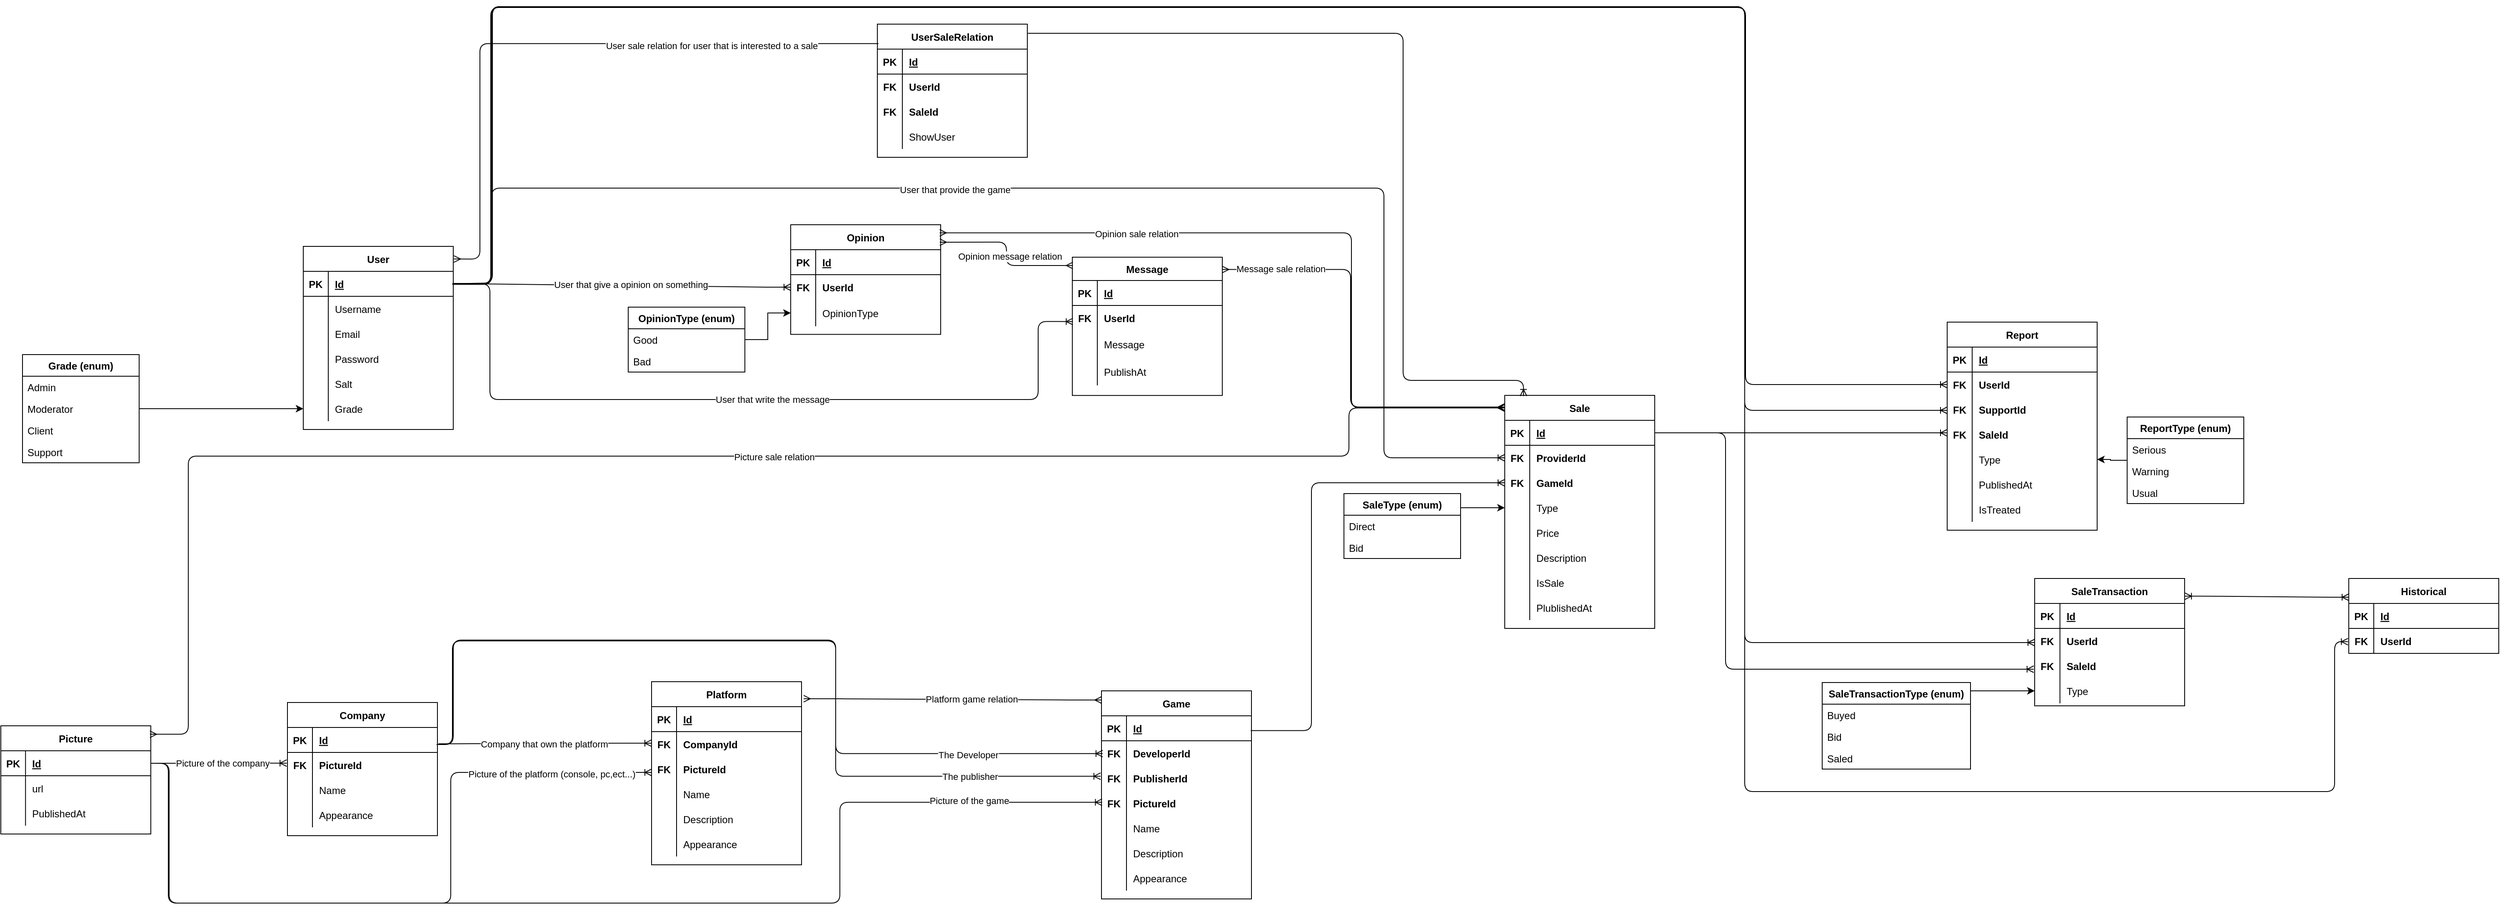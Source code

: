 <mxfile version="14.9.5" type="device"><diagram id="b0kC_XBbfk9JA2pyiRe4" name="Page-1"><mxGraphModel dx="2013" dy="854" grid="0" gridSize="10" guides="0" tooltips="1" connect="0" arrows="1" fold="1" page="0" pageScale="1" pageWidth="827" pageHeight="1169" background="#ffffff" math="0" shadow="0"><root><mxCell id="0"/><mxCell id="1" parent="0"/><mxCell id="XlNjIXeT8FqqhkiKo80V-128" value="User" style="shape=table;startSize=30;container=1;collapsible=1;childLayout=tableLayout;fixedRows=1;rowLines=0;fontStyle=1;align=center;resizeLast=1;" parent="1" vertex="1"><mxGeometry x="-544" y="290" width="180" height="220" as="geometry"/></mxCell><mxCell id="XlNjIXeT8FqqhkiKo80V-129" value="" style="shape=partialRectangle;collapsible=0;dropTarget=0;pointerEvents=0;fillColor=none;top=0;left=0;bottom=1;right=0;points=[[0,0.5],[1,0.5]];portConstraint=eastwest;" parent="XlNjIXeT8FqqhkiKo80V-128" vertex="1"><mxGeometry y="30" width="180" height="30" as="geometry"/></mxCell><mxCell id="XlNjIXeT8FqqhkiKo80V-130" value="PK" style="shape=partialRectangle;connectable=0;fillColor=none;top=0;left=0;bottom=0;right=0;fontStyle=1;overflow=hidden;" parent="XlNjIXeT8FqqhkiKo80V-129" vertex="1"><mxGeometry width="30" height="30" as="geometry"/></mxCell><mxCell id="XlNjIXeT8FqqhkiKo80V-131" value="Id" style="shape=partialRectangle;connectable=0;fillColor=none;top=0;left=0;bottom=0;right=0;align=left;spacingLeft=6;fontStyle=5;overflow=hidden;" parent="XlNjIXeT8FqqhkiKo80V-129" vertex="1"><mxGeometry x="30" width="150" height="30" as="geometry"/></mxCell><mxCell id="XlNjIXeT8FqqhkiKo80V-132" value="" style="shape=partialRectangle;collapsible=0;dropTarget=0;pointerEvents=0;fillColor=none;top=0;left=0;bottom=0;right=0;points=[[0,0.5],[1,0.5]];portConstraint=eastwest;" parent="XlNjIXeT8FqqhkiKo80V-128" vertex="1"><mxGeometry y="60" width="180" height="30" as="geometry"/></mxCell><mxCell id="XlNjIXeT8FqqhkiKo80V-133" value="" style="shape=partialRectangle;connectable=0;fillColor=none;top=0;left=0;bottom=0;right=0;editable=1;overflow=hidden;" parent="XlNjIXeT8FqqhkiKo80V-132" vertex="1"><mxGeometry width="30" height="30" as="geometry"/></mxCell><mxCell id="XlNjIXeT8FqqhkiKo80V-134" value="Username" style="shape=partialRectangle;connectable=0;fillColor=none;top=0;left=0;bottom=0;right=0;align=left;spacingLeft=6;overflow=hidden;" parent="XlNjIXeT8FqqhkiKo80V-132" vertex="1"><mxGeometry x="30" width="150" height="30" as="geometry"/></mxCell><mxCell id="XlNjIXeT8FqqhkiKo80V-135" value="" style="shape=partialRectangle;collapsible=0;dropTarget=0;pointerEvents=0;fillColor=none;top=0;left=0;bottom=0;right=0;points=[[0,0.5],[1,0.5]];portConstraint=eastwest;" parent="XlNjIXeT8FqqhkiKo80V-128" vertex="1"><mxGeometry y="90" width="180" height="30" as="geometry"/></mxCell><mxCell id="XlNjIXeT8FqqhkiKo80V-136" value="" style="shape=partialRectangle;connectable=0;fillColor=none;top=0;left=0;bottom=0;right=0;editable=1;overflow=hidden;" parent="XlNjIXeT8FqqhkiKo80V-135" vertex="1"><mxGeometry width="30" height="30" as="geometry"/></mxCell><mxCell id="XlNjIXeT8FqqhkiKo80V-137" value="Email" style="shape=partialRectangle;connectable=0;fillColor=none;top=0;left=0;bottom=0;right=0;align=left;spacingLeft=6;overflow=hidden;" parent="XlNjIXeT8FqqhkiKo80V-135" vertex="1"><mxGeometry x="30" width="150" height="30" as="geometry"/></mxCell><mxCell id="XlNjIXeT8FqqhkiKo80V-138" value="" style="shape=partialRectangle;collapsible=0;dropTarget=0;pointerEvents=0;fillColor=none;top=0;left=0;bottom=0;right=0;points=[[0,0.5],[1,0.5]];portConstraint=eastwest;" parent="XlNjIXeT8FqqhkiKo80V-128" vertex="1"><mxGeometry y="120" width="180" height="30" as="geometry"/></mxCell><mxCell id="XlNjIXeT8FqqhkiKo80V-139" value="" style="shape=partialRectangle;connectable=0;fillColor=none;top=0;left=0;bottom=0;right=0;editable=1;overflow=hidden;" parent="XlNjIXeT8FqqhkiKo80V-138" vertex="1"><mxGeometry width="30" height="30" as="geometry"/></mxCell><mxCell id="XlNjIXeT8FqqhkiKo80V-140" value="Password" style="shape=partialRectangle;connectable=0;fillColor=none;top=0;left=0;bottom=0;right=0;align=left;spacingLeft=6;overflow=hidden;" parent="XlNjIXeT8FqqhkiKo80V-138" vertex="1"><mxGeometry x="30" width="150" height="30" as="geometry"/></mxCell><mxCell id="XlNjIXeT8FqqhkiKo80V-141" value="" style="shape=partialRectangle;collapsible=0;dropTarget=0;pointerEvents=0;fillColor=none;top=0;left=0;bottom=0;right=0;points=[[0,0.5],[1,0.5]];portConstraint=eastwest;" parent="XlNjIXeT8FqqhkiKo80V-128" vertex="1"><mxGeometry y="150" width="180" height="30" as="geometry"/></mxCell><mxCell id="XlNjIXeT8FqqhkiKo80V-142" value="" style="shape=partialRectangle;connectable=0;fillColor=none;top=0;left=0;bottom=0;right=0;editable=1;overflow=hidden;" parent="XlNjIXeT8FqqhkiKo80V-141" vertex="1"><mxGeometry width="30" height="30" as="geometry"/></mxCell><mxCell id="XlNjIXeT8FqqhkiKo80V-143" value="Salt" style="shape=partialRectangle;connectable=0;fillColor=none;top=0;left=0;bottom=0;right=0;align=left;spacingLeft=6;overflow=hidden;" parent="XlNjIXeT8FqqhkiKo80V-141" vertex="1"><mxGeometry x="30" width="150" height="30" as="geometry"/></mxCell><mxCell id="XlNjIXeT8FqqhkiKo80V-144" value="" style="shape=partialRectangle;collapsible=0;dropTarget=0;pointerEvents=0;fillColor=none;top=0;left=0;bottom=0;right=0;points=[[0,0.5],[1,0.5]];portConstraint=eastwest;" parent="XlNjIXeT8FqqhkiKo80V-128" vertex="1"><mxGeometry y="180" width="180" height="30" as="geometry"/></mxCell><mxCell id="XlNjIXeT8FqqhkiKo80V-145" value="" style="shape=partialRectangle;connectable=0;fillColor=none;top=0;left=0;bottom=0;right=0;editable=1;overflow=hidden;" parent="XlNjIXeT8FqqhkiKo80V-144" vertex="1"><mxGeometry width="30" height="30" as="geometry"/></mxCell><mxCell id="XlNjIXeT8FqqhkiKo80V-146" value="Grade" style="shape=partialRectangle;connectable=0;fillColor=none;top=0;left=0;bottom=0;right=0;align=left;spacingLeft=6;overflow=hidden;" parent="XlNjIXeT8FqqhkiKo80V-144" vertex="1"><mxGeometry x="30" width="150" height="30" as="geometry"/></mxCell><mxCell id="XlNjIXeT8FqqhkiKo80V-156" style="edgeStyle=orthogonalEdgeStyle;rounded=0;orthogonalLoop=1;jettySize=auto;html=1;" parent="1" source="XlNjIXeT8FqqhkiKo80V-151" target="XlNjIXeT8FqqhkiKo80V-144" edge="1"><mxGeometry relative="1" as="geometry"/></mxCell><mxCell id="XlNjIXeT8FqqhkiKo80V-151" value="Grade (enum)" style="swimlane;fontStyle=1;childLayout=stackLayout;horizontal=1;startSize=26;horizontalStack=0;resizeParent=1;resizeParentMax=0;resizeLast=0;collapsible=1;marginBottom=0;" parent="1" vertex="1"><mxGeometry x="-881" y="420" width="140" height="130" as="geometry"/></mxCell><mxCell id="XlNjIXeT8FqqhkiKo80V-152" value="Admin" style="text;strokeColor=none;fillColor=none;align=left;verticalAlign=top;spacingLeft=4;spacingRight=4;overflow=hidden;rotatable=0;points=[[0,0.5],[1,0.5]];portConstraint=eastwest;" parent="XlNjIXeT8FqqhkiKo80V-151" vertex="1"><mxGeometry y="26" width="140" height="26" as="geometry"/></mxCell><mxCell id="XlNjIXeT8FqqhkiKo80V-153" value="Moderator" style="text;strokeColor=none;fillColor=none;align=left;verticalAlign=top;spacingLeft=4;spacingRight=4;overflow=hidden;rotatable=0;points=[[0,0.5],[1,0.5]];portConstraint=eastwest;" parent="XlNjIXeT8FqqhkiKo80V-151" vertex="1"><mxGeometry y="52" width="140" height="26" as="geometry"/></mxCell><mxCell id="XlNjIXeT8FqqhkiKo80V-154" value="Client" style="text;strokeColor=none;fillColor=none;align=left;verticalAlign=top;spacingLeft=4;spacingRight=4;overflow=hidden;rotatable=0;points=[[0,0.5],[1,0.5]];portConstraint=eastwest;" parent="XlNjIXeT8FqqhkiKo80V-151" vertex="1"><mxGeometry y="78" width="140" height="26" as="geometry"/></mxCell><mxCell id="XlNjIXeT8FqqhkiKo80V-155" value="Support" style="text;strokeColor=none;fillColor=none;align=left;verticalAlign=top;spacingLeft=4;spacingRight=4;overflow=hidden;rotatable=0;points=[[0,0.5],[1,0.5]];portConstraint=eastwest;" parent="XlNjIXeT8FqqhkiKo80V-151" vertex="1"><mxGeometry y="104" width="140" height="26" as="geometry"/></mxCell><mxCell id="XlNjIXeT8FqqhkiKo80V-157" value="Opinion" style="shape=table;startSize=30;container=1;collapsible=1;childLayout=tableLayout;fixedRows=1;rowLines=0;fontStyle=1;align=center;resizeLast=1;" parent="1" vertex="1"><mxGeometry x="41" y="264" width="180" height="131.75" as="geometry"/></mxCell><mxCell id="XlNjIXeT8FqqhkiKo80V-158" value="" style="shape=partialRectangle;collapsible=0;dropTarget=0;pointerEvents=0;fillColor=none;top=0;left=0;bottom=1;right=0;points=[[0,0.5],[1,0.5]];portConstraint=eastwest;" parent="XlNjIXeT8FqqhkiKo80V-157" vertex="1"><mxGeometry y="30" width="180" height="30" as="geometry"/></mxCell><mxCell id="XlNjIXeT8FqqhkiKo80V-159" value="PK" style="shape=partialRectangle;connectable=0;fillColor=none;top=0;left=0;bottom=0;right=0;fontStyle=1;overflow=hidden;" parent="XlNjIXeT8FqqhkiKo80V-158" vertex="1"><mxGeometry width="30" height="30" as="geometry"/></mxCell><mxCell id="XlNjIXeT8FqqhkiKo80V-160" value="Id" style="shape=partialRectangle;connectable=0;fillColor=none;top=0;left=0;bottom=0;right=0;align=left;spacingLeft=6;fontStyle=5;overflow=hidden;" parent="XlNjIXeT8FqqhkiKo80V-158" vertex="1"><mxGeometry x="30" width="150" height="30" as="geometry"/></mxCell><mxCell id="XlNjIXeT8FqqhkiKo80V-161" value="" style="shape=partialRectangle;collapsible=0;dropTarget=0;pointerEvents=0;fillColor=none;top=0;left=0;bottom=0;right=0;points=[[0,0.5],[1,0.5]];portConstraint=eastwest;" parent="XlNjIXeT8FqqhkiKo80V-157" vertex="1"><mxGeometry y="60" width="180" height="30" as="geometry"/></mxCell><mxCell id="XlNjIXeT8FqqhkiKo80V-162" value="FK" style="shape=partialRectangle;connectable=0;fillColor=none;top=0;left=0;bottom=0;right=0;editable=1;overflow=hidden;fontStyle=1" parent="XlNjIXeT8FqqhkiKo80V-161" vertex="1"><mxGeometry width="30" height="30" as="geometry"/></mxCell><mxCell id="XlNjIXeT8FqqhkiKo80V-163" value="UserId" style="shape=partialRectangle;connectable=0;fillColor=none;top=0;left=0;bottom=0;right=0;align=left;spacingLeft=6;overflow=hidden;fontStyle=1" parent="XlNjIXeT8FqqhkiKo80V-161" vertex="1"><mxGeometry x="30" width="150" height="30" as="geometry"/></mxCell><mxCell id="XlNjIXeT8FqqhkiKo80V-164" value="" style="shape=partialRectangle;collapsible=0;dropTarget=0;pointerEvents=0;fillColor=none;top=0;left=0;bottom=0;right=0;points=[[0,0.5],[1,0.5]];portConstraint=eastwest;" parent="XlNjIXeT8FqqhkiKo80V-157" vertex="1"><mxGeometry y="90" width="180" height="32" as="geometry"/></mxCell><mxCell id="XlNjIXeT8FqqhkiKo80V-165" value="" style="shape=partialRectangle;connectable=0;fillColor=none;top=0;left=0;bottom=0;right=0;editable=1;overflow=hidden;" parent="XlNjIXeT8FqqhkiKo80V-164" vertex="1"><mxGeometry width="30" height="32" as="geometry"/></mxCell><mxCell id="XlNjIXeT8FqqhkiKo80V-166" value="OpinionType" style="shape=partialRectangle;connectable=0;fillColor=none;top=0;left=0;bottom=0;right=0;align=left;spacingLeft=6;overflow=hidden;" parent="XlNjIXeT8FqqhkiKo80V-164" vertex="1"><mxGeometry x="30" width="150" height="32" as="geometry"/></mxCell><mxCell id="XlNjIXeT8FqqhkiKo80V-170" value="" style="edgeStyle=entityRelationEdgeStyle;fontSize=12;html=1;endArrow=ERoneToMany;" parent="1" source="XlNjIXeT8FqqhkiKo80V-129" target="XlNjIXeT8FqqhkiKo80V-161" edge="1"><mxGeometry width="100" height="100" relative="1" as="geometry"><mxPoint x="-328" y="379" as="sourcePoint"/><mxPoint x="-228" y="279" as="targetPoint"/></mxGeometry></mxCell><mxCell id="XlNjIXeT8FqqhkiKo80V-177" value="User that give a opinion on something" style="edgeLabel;html=1;align=center;verticalAlign=middle;resizable=0;points=[];" parent="XlNjIXeT8FqqhkiKo80V-170" vertex="1" connectable="0"><mxGeometry x="-0.11" y="2" relative="1" as="geometry"><mxPoint x="33" y="1" as="offset"/></mxGeometry></mxCell><mxCell id="XlNjIXeT8FqqhkiKo80V-176" style="edgeStyle=orthogonalEdgeStyle;rounded=0;orthogonalLoop=1;jettySize=auto;html=1;" parent="1" source="XlNjIXeT8FqqhkiKo80V-171" target="XlNjIXeT8FqqhkiKo80V-164" edge="1"><mxGeometry relative="1" as="geometry"/></mxCell><mxCell id="XlNjIXeT8FqqhkiKo80V-171" value="OpinionType (enum)" style="swimlane;fontStyle=1;childLayout=stackLayout;horizontal=1;startSize=26;horizontalStack=0;resizeParent=1;resizeParentMax=0;resizeLast=0;collapsible=1;marginBottom=0;" parent="1" vertex="1"><mxGeometry x="-154" y="363" width="140" height="78" as="geometry"/></mxCell><mxCell id="XlNjIXeT8FqqhkiKo80V-172" value="Good" style="text;strokeColor=none;fillColor=none;align=left;verticalAlign=top;spacingLeft=4;spacingRight=4;overflow=hidden;rotatable=0;points=[[0,0.5],[1,0.5]];portConstraint=eastwest;" parent="XlNjIXeT8FqqhkiKo80V-171" vertex="1"><mxGeometry y="26" width="140" height="26" as="geometry"/></mxCell><mxCell id="XlNjIXeT8FqqhkiKo80V-173" value="Bad" style="text;strokeColor=none;fillColor=none;align=left;verticalAlign=top;spacingLeft=4;spacingRight=4;overflow=hidden;rotatable=0;points=[[0,0.5],[1,0.5]];portConstraint=eastwest;" parent="XlNjIXeT8FqqhkiKo80V-171" vertex="1"><mxGeometry y="52" width="140" height="26" as="geometry"/></mxCell><mxCell id="XlNjIXeT8FqqhkiKo80V-178" value="Message" style="shape=table;startSize=28;container=1;collapsible=1;childLayout=tableLayout;fixedRows=1;rowLines=0;fontStyle=1;align=center;resizeLast=1;" parent="1" vertex="1"><mxGeometry x="379" y="303" width="180" height="166.125" as="geometry"/></mxCell><mxCell id="XlNjIXeT8FqqhkiKo80V-179" value="" style="shape=partialRectangle;collapsible=0;dropTarget=0;pointerEvents=0;fillColor=none;top=0;left=0;bottom=1;right=0;points=[[0,0.5],[1,0.5]];portConstraint=eastwest;" parent="XlNjIXeT8FqqhkiKo80V-178" vertex="1"><mxGeometry y="28" width="180" height="30" as="geometry"/></mxCell><mxCell id="XlNjIXeT8FqqhkiKo80V-180" value="PK" style="shape=partialRectangle;connectable=0;fillColor=none;top=0;left=0;bottom=0;right=0;fontStyle=1;overflow=hidden;" parent="XlNjIXeT8FqqhkiKo80V-179" vertex="1"><mxGeometry width="30" height="30" as="geometry"/></mxCell><mxCell id="XlNjIXeT8FqqhkiKo80V-181" value="Id" style="shape=partialRectangle;connectable=0;fillColor=none;top=0;left=0;bottom=0;right=0;align=left;spacingLeft=6;fontStyle=5;overflow=hidden;" parent="XlNjIXeT8FqqhkiKo80V-179" vertex="1"><mxGeometry x="30" width="150" height="30" as="geometry"/></mxCell><mxCell id="XlNjIXeT8FqqhkiKo80V-182" value="" style="shape=partialRectangle;collapsible=0;dropTarget=0;pointerEvents=0;fillColor=none;top=0;left=0;bottom=0;right=0;points=[[0,0.5],[1,0.5]];portConstraint=eastwest;" parent="XlNjIXeT8FqqhkiKo80V-178" vertex="1"><mxGeometry y="58" width="180" height="30" as="geometry"/></mxCell><mxCell id="XlNjIXeT8FqqhkiKo80V-183" value="FK" style="shape=partialRectangle;connectable=0;fillColor=none;top=0;left=0;bottom=0;right=0;editable=1;overflow=hidden;fontStyle=1" parent="XlNjIXeT8FqqhkiKo80V-182" vertex="1"><mxGeometry width="30" height="30" as="geometry"/></mxCell><mxCell id="XlNjIXeT8FqqhkiKo80V-184" value="UserId" style="shape=partialRectangle;connectable=0;fillColor=none;top=0;left=0;bottom=0;right=0;align=left;spacingLeft=6;overflow=hidden;fontStyle=1" parent="XlNjIXeT8FqqhkiKo80V-182" vertex="1"><mxGeometry x="30" width="150" height="30" as="geometry"/></mxCell><mxCell id="XlNjIXeT8FqqhkiKo80V-188" value="" style="shape=partialRectangle;collapsible=0;dropTarget=0;pointerEvents=0;fillColor=none;top=0;left=0;bottom=0;right=0;points=[[0,0.5],[1,0.5]];portConstraint=eastwest;" parent="XlNjIXeT8FqqhkiKo80V-178" vertex="1"><mxGeometry y="88" width="180" height="33" as="geometry"/></mxCell><mxCell id="XlNjIXeT8FqqhkiKo80V-189" value="" style="shape=partialRectangle;connectable=0;fillColor=none;top=0;left=0;bottom=0;right=0;editable=1;overflow=hidden;" parent="XlNjIXeT8FqqhkiKo80V-188" vertex="1"><mxGeometry width="30" height="33" as="geometry"/></mxCell><mxCell id="XlNjIXeT8FqqhkiKo80V-190" value="Message" style="shape=partialRectangle;connectable=0;fillColor=none;top=0;left=0;bottom=0;right=0;align=left;spacingLeft=6;overflow=hidden;" parent="XlNjIXeT8FqqhkiKo80V-188" vertex="1"><mxGeometry x="30" width="150" height="33" as="geometry"/></mxCell><mxCell id="XlNjIXeT8FqqhkiKo80V-211" value="" style="shape=partialRectangle;collapsible=0;dropTarget=0;pointerEvents=0;fillColor=none;top=0;left=0;bottom=0;right=0;points=[[0,0.5],[1,0.5]];portConstraint=eastwest;" parent="XlNjIXeT8FqqhkiKo80V-178" vertex="1"><mxGeometry y="121" width="180" height="33" as="geometry"/></mxCell><mxCell id="XlNjIXeT8FqqhkiKo80V-212" value="" style="shape=partialRectangle;connectable=0;fillColor=none;top=0;left=0;bottom=0;right=0;editable=1;overflow=hidden;" parent="XlNjIXeT8FqqhkiKo80V-211" vertex="1"><mxGeometry width="30" height="33" as="geometry"/></mxCell><mxCell id="XlNjIXeT8FqqhkiKo80V-213" value="PublishAt" style="shape=partialRectangle;connectable=0;fillColor=none;top=0;left=0;bottom=0;right=0;align=left;spacingLeft=6;overflow=hidden;" parent="XlNjIXeT8FqqhkiKo80V-211" vertex="1"><mxGeometry x="30" width="150" height="33" as="geometry"/></mxCell><mxCell id="XlNjIXeT8FqqhkiKo80V-191" value="" style="edgeStyle=orthogonalEdgeStyle;fontSize=12;html=1;endArrow=ERoneToMany;jumpStyle=none;jumpSize=999;shadow=0;sketch=0;entryX=0.004;entryY=0.644;entryDx=0;entryDy=0;entryPerimeter=0;" parent="1" source="XlNjIXeT8FqqhkiKo80V-129" target="XlNjIXeT8FqqhkiKo80V-182" edge="1"><mxGeometry width="100" height="100" relative="1" as="geometry"><mxPoint x="-354" y="335" as="sourcePoint"/><mxPoint x="409" y="354" as="targetPoint"/><Array as="points"><mxPoint x="-320" y="335"/><mxPoint x="-320" y="474"/><mxPoint x="338" y="474"/><mxPoint x="338" y="380"/></Array></mxGeometry></mxCell><mxCell id="XlNjIXeT8FqqhkiKo80V-209" value="User that write the message" style="edgeLabel;html=1;align=center;verticalAlign=middle;resizable=0;points=[];" parent="XlNjIXeT8FqqhkiKo80V-191" vertex="1" connectable="0"><mxGeometry x="0.068" relative="1" as="geometry"><mxPoint as="offset"/></mxGeometry></mxCell><mxCell id="XlNjIXeT8FqqhkiKo80V-208" value="" style="edgeStyle=orthogonalEdgeStyle;fontSize=12;html=1;endArrow=ERmany;startArrow=ERmany;shadow=0;exitX=0.994;exitY=0.159;exitDx=0;exitDy=0;exitPerimeter=0;entryX=0.004;entryY=0.06;entryDx=0;entryDy=0;entryPerimeter=0;" parent="1" source="XlNjIXeT8FqqhkiKo80V-157" target="XlNjIXeT8FqqhkiKo80V-178" edge="1"><mxGeometry width="100" height="100" relative="1" as="geometry"><mxPoint x="-120" y="287" as="sourcePoint"/><mxPoint x="371" y="323" as="targetPoint"/><Array as="points"><mxPoint x="300" y="285"/><mxPoint x="300" y="313"/></Array></mxGeometry></mxCell><mxCell id="XlNjIXeT8FqqhkiKo80V-210" value="Opinion message relation" style="edgeLabel;html=1;align=center;verticalAlign=middle;resizable=0;points=[];" parent="XlNjIXeT8FqqhkiKo80V-208" vertex="1" connectable="0"><mxGeometry x="-0.08" y="2" relative="1" as="geometry"><mxPoint x="2" y="10" as="offset"/></mxGeometry></mxCell><mxCell id="XlNjIXeT8FqqhkiKo80V-218" value="Company" style="shape=table;startSize=30;container=1;collapsible=1;childLayout=tableLayout;fixedRows=1;rowLines=0;fontStyle=1;align=center;resizeLast=1;" parent="1" vertex="1"><mxGeometry x="-563" y="838" width="180" height="160" as="geometry"/></mxCell><mxCell id="XlNjIXeT8FqqhkiKo80V-219" value="" style="shape=partialRectangle;collapsible=0;dropTarget=0;pointerEvents=0;fillColor=none;top=0;left=0;bottom=1;right=0;points=[[0,0.5],[1,0.5]];portConstraint=eastwest;" parent="XlNjIXeT8FqqhkiKo80V-218" vertex="1"><mxGeometry y="30" width="180" height="30" as="geometry"/></mxCell><mxCell id="XlNjIXeT8FqqhkiKo80V-220" value="PK" style="shape=partialRectangle;connectable=0;fillColor=none;top=0;left=0;bottom=0;right=0;fontStyle=1;overflow=hidden;" parent="XlNjIXeT8FqqhkiKo80V-219" vertex="1"><mxGeometry width="30" height="30" as="geometry"/></mxCell><mxCell id="XlNjIXeT8FqqhkiKo80V-221" value="Id" style="shape=partialRectangle;connectable=0;fillColor=none;top=0;left=0;bottom=0;right=0;align=left;spacingLeft=6;fontStyle=5;overflow=hidden;" parent="XlNjIXeT8FqqhkiKo80V-219" vertex="1"><mxGeometry x="30" width="150" height="30" as="geometry"/></mxCell><mxCell id="XlNjIXeT8FqqhkiKo80V-225" value="" style="shape=partialRectangle;collapsible=0;dropTarget=0;pointerEvents=0;fillColor=none;top=0;left=0;bottom=0;right=0;points=[[0,0.5],[1,0.5]];portConstraint=eastwest;" parent="XlNjIXeT8FqqhkiKo80V-218" vertex="1"><mxGeometry y="60" width="180" height="30" as="geometry"/></mxCell><mxCell id="XlNjIXeT8FqqhkiKo80V-226" value="FK" style="shape=partialRectangle;connectable=0;fillColor=none;top=0;left=0;bottom=0;right=0;editable=1;overflow=hidden;fontStyle=1" parent="XlNjIXeT8FqqhkiKo80V-225" vertex="1"><mxGeometry width="30" height="30" as="geometry"/></mxCell><mxCell id="XlNjIXeT8FqqhkiKo80V-227" value="PictureId" style="shape=partialRectangle;connectable=0;fillColor=none;top=0;left=0;bottom=0;right=0;align=left;spacingLeft=6;overflow=hidden;fontStyle=1" parent="XlNjIXeT8FqqhkiKo80V-225" vertex="1"><mxGeometry x="30" width="150" height="30" as="geometry"/></mxCell><mxCell id="XlNjIXeT8FqqhkiKo80V-222" value="" style="shape=partialRectangle;collapsible=0;dropTarget=0;pointerEvents=0;fillColor=none;top=0;left=0;bottom=0;right=0;points=[[0,0.5],[1,0.5]];portConstraint=eastwest;" parent="XlNjIXeT8FqqhkiKo80V-218" vertex="1"><mxGeometry y="90" width="180" height="30" as="geometry"/></mxCell><mxCell id="XlNjIXeT8FqqhkiKo80V-223" value="" style="shape=partialRectangle;connectable=0;fillColor=none;top=0;left=0;bottom=0;right=0;editable=1;overflow=hidden;" parent="XlNjIXeT8FqqhkiKo80V-222" vertex="1"><mxGeometry width="30" height="30" as="geometry"/></mxCell><mxCell id="XlNjIXeT8FqqhkiKo80V-224" value="Name" style="shape=partialRectangle;connectable=0;fillColor=none;top=0;left=0;bottom=0;right=0;align=left;spacingLeft=6;overflow=hidden;" parent="XlNjIXeT8FqqhkiKo80V-222" vertex="1"><mxGeometry x="30" width="150" height="30" as="geometry"/></mxCell><mxCell id="XlNjIXeT8FqqhkiKo80V-228" value="" style="shape=partialRectangle;collapsible=0;dropTarget=0;pointerEvents=0;fillColor=none;top=0;left=0;bottom=0;right=0;points=[[0,0.5],[1,0.5]];portConstraint=eastwest;" parent="XlNjIXeT8FqqhkiKo80V-218" vertex="1"><mxGeometry y="120" width="180" height="30" as="geometry"/></mxCell><mxCell id="XlNjIXeT8FqqhkiKo80V-229" value="" style="shape=partialRectangle;connectable=0;fillColor=none;top=0;left=0;bottom=0;right=0;editable=1;overflow=hidden;" parent="XlNjIXeT8FqqhkiKo80V-228" vertex="1"><mxGeometry width="30" height="30" as="geometry"/></mxCell><mxCell id="XlNjIXeT8FqqhkiKo80V-230" value="Appearance" style="shape=partialRectangle;connectable=0;fillColor=none;top=0;left=0;bottom=0;right=0;align=left;spacingLeft=6;overflow=hidden;" parent="XlNjIXeT8FqqhkiKo80V-228" vertex="1"><mxGeometry x="30" width="150" height="30" as="geometry"/></mxCell><mxCell id="XlNjIXeT8FqqhkiKo80V-231" value="Platform" style="shape=table;startSize=30;container=1;collapsible=1;childLayout=tableLayout;fixedRows=1;rowLines=0;fontStyle=1;align=center;resizeLast=1;" parent="1" vertex="1"><mxGeometry x="-126" y="813" width="180" height="220" as="geometry"/></mxCell><mxCell id="XlNjIXeT8FqqhkiKo80V-232" value="" style="shape=partialRectangle;collapsible=0;dropTarget=0;pointerEvents=0;fillColor=none;top=0;left=0;bottom=1;right=0;points=[[0,0.5],[1,0.5]];portConstraint=eastwest;" parent="XlNjIXeT8FqqhkiKo80V-231" vertex="1"><mxGeometry y="30" width="180" height="30" as="geometry"/></mxCell><mxCell id="XlNjIXeT8FqqhkiKo80V-233" value="PK" style="shape=partialRectangle;connectable=0;fillColor=none;top=0;left=0;bottom=0;right=0;fontStyle=1;overflow=hidden;" parent="XlNjIXeT8FqqhkiKo80V-232" vertex="1"><mxGeometry width="30" height="30" as="geometry"/></mxCell><mxCell id="XlNjIXeT8FqqhkiKo80V-234" value="Id" style="shape=partialRectangle;connectable=0;fillColor=none;top=0;left=0;bottom=0;right=0;align=left;spacingLeft=6;fontStyle=5;overflow=hidden;" parent="XlNjIXeT8FqqhkiKo80V-232" vertex="1"><mxGeometry x="30" width="150" height="30" as="geometry"/></mxCell><mxCell id="XlNjIXeT8FqqhkiKo80V-235" value="" style="shape=partialRectangle;collapsible=0;dropTarget=0;pointerEvents=0;fillColor=none;top=0;left=0;bottom=0;right=0;points=[[0,0.5],[1,0.5]];portConstraint=eastwest;" parent="XlNjIXeT8FqqhkiKo80V-231" vertex="1"><mxGeometry y="60" width="180" height="30" as="geometry"/></mxCell><mxCell id="XlNjIXeT8FqqhkiKo80V-236" value="FK" style="shape=partialRectangle;connectable=0;fillColor=none;top=0;left=0;bottom=0;right=0;editable=1;overflow=hidden;fontStyle=1" parent="XlNjIXeT8FqqhkiKo80V-235" vertex="1"><mxGeometry width="30" height="30" as="geometry"/></mxCell><mxCell id="XlNjIXeT8FqqhkiKo80V-237" value="CompanyId" style="shape=partialRectangle;connectable=0;fillColor=none;top=0;left=0;bottom=0;right=0;align=left;spacingLeft=6;overflow=hidden;fontStyle=1" parent="XlNjIXeT8FqqhkiKo80V-235" vertex="1"><mxGeometry x="30" width="150" height="30" as="geometry"/></mxCell><mxCell id="XlNjIXeT8FqqhkiKo80V-238" value="" style="shape=partialRectangle;collapsible=0;dropTarget=0;pointerEvents=0;fillColor=none;top=0;left=0;bottom=0;right=0;points=[[0,0.5],[1,0.5]];portConstraint=eastwest;" parent="XlNjIXeT8FqqhkiKo80V-231" vertex="1"><mxGeometry y="90" width="180" height="30" as="geometry"/></mxCell><mxCell id="XlNjIXeT8FqqhkiKo80V-239" value="FK" style="shape=partialRectangle;connectable=0;fillColor=none;top=0;left=0;bottom=0;right=0;editable=1;overflow=hidden;fontStyle=1" parent="XlNjIXeT8FqqhkiKo80V-238" vertex="1"><mxGeometry width="30" height="30" as="geometry"/></mxCell><mxCell id="XlNjIXeT8FqqhkiKo80V-240" value="PictureId" style="shape=partialRectangle;connectable=0;fillColor=none;top=0;left=0;bottom=0;right=0;align=left;spacingLeft=6;overflow=hidden;fontStyle=1" parent="XlNjIXeT8FqqhkiKo80V-238" vertex="1"><mxGeometry x="30" width="150" height="30" as="geometry"/></mxCell><mxCell id="XlNjIXeT8FqqhkiKo80V-241" value="" style="shape=partialRectangle;collapsible=0;dropTarget=0;pointerEvents=0;fillColor=none;top=0;left=0;bottom=0;right=0;points=[[0,0.5],[1,0.5]];portConstraint=eastwest;" parent="XlNjIXeT8FqqhkiKo80V-231" vertex="1"><mxGeometry y="120" width="180" height="30" as="geometry"/></mxCell><mxCell id="XlNjIXeT8FqqhkiKo80V-242" value="" style="shape=partialRectangle;connectable=0;fillColor=none;top=0;left=0;bottom=0;right=0;editable=1;overflow=hidden;" parent="XlNjIXeT8FqqhkiKo80V-241" vertex="1"><mxGeometry width="30" height="30" as="geometry"/></mxCell><mxCell id="XlNjIXeT8FqqhkiKo80V-243" value="Name" style="shape=partialRectangle;connectable=0;fillColor=none;top=0;left=0;bottom=0;right=0;align=left;spacingLeft=6;overflow=hidden;" parent="XlNjIXeT8FqqhkiKo80V-241" vertex="1"><mxGeometry x="30" width="150" height="30" as="geometry"/></mxCell><mxCell id="XlNjIXeT8FqqhkiKo80V-260" value="" style="shape=partialRectangle;collapsible=0;dropTarget=0;pointerEvents=0;fillColor=none;top=0;left=0;bottom=0;right=0;points=[[0,0.5],[1,0.5]];portConstraint=eastwest;" parent="XlNjIXeT8FqqhkiKo80V-231" vertex="1"><mxGeometry y="150" width="180" height="30" as="geometry"/></mxCell><mxCell id="XlNjIXeT8FqqhkiKo80V-261" value="" style="shape=partialRectangle;connectable=0;fillColor=none;top=0;left=0;bottom=0;right=0;editable=1;overflow=hidden;" parent="XlNjIXeT8FqqhkiKo80V-260" vertex="1"><mxGeometry width="30" height="30" as="geometry"/></mxCell><mxCell id="XlNjIXeT8FqqhkiKo80V-262" value="Description" style="shape=partialRectangle;connectable=0;fillColor=none;top=0;left=0;bottom=0;right=0;align=left;spacingLeft=6;overflow=hidden;" parent="XlNjIXeT8FqqhkiKo80V-260" vertex="1"><mxGeometry x="30" width="150" height="30" as="geometry"/></mxCell><mxCell id="XlNjIXeT8FqqhkiKo80V-263" value="" style="shape=partialRectangle;collapsible=0;dropTarget=0;pointerEvents=0;fillColor=none;top=0;left=0;bottom=0;right=0;points=[[0,0.5],[1,0.5]];portConstraint=eastwest;" parent="XlNjIXeT8FqqhkiKo80V-231" vertex="1"><mxGeometry y="180" width="180" height="30" as="geometry"/></mxCell><mxCell id="XlNjIXeT8FqqhkiKo80V-264" value="" style="shape=partialRectangle;connectable=0;fillColor=none;top=0;left=0;bottom=0;right=0;editable=1;overflow=hidden;" parent="XlNjIXeT8FqqhkiKo80V-263" vertex="1"><mxGeometry width="30" height="30" as="geometry"/></mxCell><mxCell id="XlNjIXeT8FqqhkiKo80V-265" value="Appearance" style="shape=partialRectangle;connectable=0;fillColor=none;top=0;left=0;bottom=0;right=0;align=left;spacingLeft=6;overflow=hidden;" parent="XlNjIXeT8FqqhkiKo80V-263" vertex="1"><mxGeometry x="30" width="150" height="30" as="geometry"/></mxCell><mxCell id="XlNjIXeT8FqqhkiKo80V-244" value="" style="edgeStyle=entityRelationEdgeStyle;fontSize=12;html=1;endArrow=ERoneToMany;shadow=0;entryX=0;entryY=0.461;entryDx=0;entryDy=0;entryPerimeter=0;exitX=1.006;exitY=0.653;exitDx=0;exitDy=0;exitPerimeter=0;" parent="1" source="XlNjIXeT8FqqhkiKo80V-219" target="XlNjIXeT8FqqhkiKo80V-235" edge="1"><mxGeometry width="100" height="100" relative="1" as="geometry"><mxPoint x="-375" y="888" as="sourcePoint"/><mxPoint x="-271" y="764" as="targetPoint"/></mxGeometry></mxCell><mxCell id="XlNjIXeT8FqqhkiKo80V-360" value="Company that own the platform" style="edgeLabel;html=1;align=center;verticalAlign=middle;resizable=0;points=[];" parent="XlNjIXeT8FqqhkiKo80V-244" vertex="1" connectable="0"><mxGeometry x="-0.177" relative="1" as="geometry"><mxPoint x="21" as="offset"/></mxGeometry></mxCell><mxCell id="XlNjIXeT8FqqhkiKo80V-245" value="Picture" style="shape=table;startSize=30;container=1;collapsible=1;childLayout=tableLayout;fixedRows=1;rowLines=0;fontStyle=1;align=center;resizeLast=1;" parent="1" vertex="1"><mxGeometry x="-907" y="866" width="180" height="130" as="geometry"/></mxCell><mxCell id="XlNjIXeT8FqqhkiKo80V-246" value="" style="shape=partialRectangle;collapsible=0;dropTarget=0;pointerEvents=0;fillColor=none;top=0;left=0;bottom=1;right=0;points=[[0,0.5],[1,0.5]];portConstraint=eastwest;" parent="XlNjIXeT8FqqhkiKo80V-245" vertex="1"><mxGeometry y="30" width="180" height="30" as="geometry"/></mxCell><mxCell id="XlNjIXeT8FqqhkiKo80V-247" value="PK" style="shape=partialRectangle;connectable=0;fillColor=none;top=0;left=0;bottom=0;right=0;fontStyle=1;overflow=hidden;" parent="XlNjIXeT8FqqhkiKo80V-246" vertex="1"><mxGeometry width="29.625" height="30" as="geometry"/></mxCell><mxCell id="XlNjIXeT8FqqhkiKo80V-248" value="Id" style="shape=partialRectangle;connectable=0;fillColor=none;top=0;left=0;bottom=0;right=0;align=left;spacingLeft=6;fontStyle=5;overflow=hidden;" parent="XlNjIXeT8FqqhkiKo80V-246" vertex="1"><mxGeometry x="29.625" width="150.375" height="30" as="geometry"/></mxCell><mxCell id="XlNjIXeT8FqqhkiKo80V-249" value="" style="shape=partialRectangle;collapsible=0;dropTarget=0;pointerEvents=0;fillColor=none;top=0;left=0;bottom=0;right=0;points=[[0,0.5],[1,0.5]];portConstraint=eastwest;" parent="XlNjIXeT8FqqhkiKo80V-245" vertex="1"><mxGeometry y="60" width="180" height="30" as="geometry"/></mxCell><mxCell id="XlNjIXeT8FqqhkiKo80V-250" value="" style="shape=partialRectangle;connectable=0;fillColor=none;top=0;left=0;bottom=0;right=0;editable=1;overflow=hidden;" parent="XlNjIXeT8FqqhkiKo80V-249" vertex="1"><mxGeometry width="29.625" height="30" as="geometry"/></mxCell><mxCell id="XlNjIXeT8FqqhkiKo80V-251" value="url" style="shape=partialRectangle;connectable=0;fillColor=none;top=0;left=0;bottom=0;right=0;align=left;spacingLeft=6;overflow=hidden;" parent="XlNjIXeT8FqqhkiKo80V-249" vertex="1"><mxGeometry x="29.625" width="150.375" height="30" as="geometry"/></mxCell><mxCell id="XlNjIXeT8FqqhkiKo80V-252" value="" style="shape=partialRectangle;collapsible=0;dropTarget=0;pointerEvents=0;fillColor=none;top=0;left=0;bottom=0;right=0;points=[[0,0.5],[1,0.5]];portConstraint=eastwest;" parent="XlNjIXeT8FqqhkiKo80V-245" vertex="1"><mxGeometry y="90" width="180" height="30" as="geometry"/></mxCell><mxCell id="XlNjIXeT8FqqhkiKo80V-253" value="" style="shape=partialRectangle;connectable=0;fillColor=none;top=0;left=0;bottom=0;right=0;editable=1;overflow=hidden;" parent="XlNjIXeT8FqqhkiKo80V-252" vertex="1"><mxGeometry width="29.625" height="30" as="geometry"/></mxCell><mxCell id="XlNjIXeT8FqqhkiKo80V-254" value="PublishedAt" style="shape=partialRectangle;connectable=0;fillColor=none;top=0;left=0;bottom=0;right=0;align=left;spacingLeft=6;overflow=hidden;" parent="XlNjIXeT8FqqhkiKo80V-252" vertex="1"><mxGeometry x="29.625" width="150.375" height="30" as="geometry"/></mxCell><mxCell id="XlNjIXeT8FqqhkiKo80V-258" value="" style="edgeStyle=entityRelationEdgeStyle;fontSize=12;html=1;endArrow=ERoneToMany;shadow=0;entryX=-0.005;entryY=0.428;entryDx=0;entryDy=0;entryPerimeter=0;" parent="1" source="XlNjIXeT8FqqhkiKo80V-246" target="XlNjIXeT8FqqhkiKo80V-225" edge="1"><mxGeometry width="100" height="100" relative="1" as="geometry"><mxPoint x="-757" y="846" as="sourcePoint"/><mxPoint x="-657" y="746" as="targetPoint"/></mxGeometry></mxCell><mxCell id="XlNjIXeT8FqqhkiKo80V-361" value="Picture of the company" style="edgeLabel;html=1;align=center;verticalAlign=middle;resizable=0;points=[];" parent="XlNjIXeT8FqqhkiKo80V-258" vertex="1" connectable="0"><mxGeometry x="-0.118" y="-2" relative="1" as="geometry"><mxPoint x="14" y="-2" as="offset"/></mxGeometry></mxCell><mxCell id="XlNjIXeT8FqqhkiKo80V-266" value="Game" style="shape=table;startSize=30;container=1;collapsible=1;childLayout=tableLayout;fixedRows=1;rowLines=0;fontStyle=1;align=center;resizeLast=1;" parent="1" vertex="1"><mxGeometry x="414" y="824" width="180" height="250" as="geometry"/></mxCell><mxCell id="XlNjIXeT8FqqhkiKo80V-267" value="" style="shape=partialRectangle;collapsible=0;dropTarget=0;pointerEvents=0;fillColor=none;top=0;left=0;bottom=1;right=0;points=[[0,0.5],[1,0.5]];portConstraint=eastwest;" parent="XlNjIXeT8FqqhkiKo80V-266" vertex="1"><mxGeometry y="30" width="180" height="30" as="geometry"/></mxCell><mxCell id="XlNjIXeT8FqqhkiKo80V-268" value="PK" style="shape=partialRectangle;connectable=0;fillColor=none;top=0;left=0;bottom=0;right=0;fontStyle=1;overflow=hidden;" parent="XlNjIXeT8FqqhkiKo80V-267" vertex="1"><mxGeometry width="30" height="30" as="geometry"/></mxCell><mxCell id="XlNjIXeT8FqqhkiKo80V-269" value="Id" style="shape=partialRectangle;connectable=0;fillColor=none;top=0;left=0;bottom=0;right=0;align=left;spacingLeft=6;fontStyle=5;overflow=hidden;" parent="XlNjIXeT8FqqhkiKo80V-267" vertex="1"><mxGeometry x="30" width="150" height="30" as="geometry"/></mxCell><mxCell id="XlNjIXeT8FqqhkiKo80V-270" value="" style="shape=partialRectangle;collapsible=0;dropTarget=0;pointerEvents=0;fillColor=none;top=0;left=0;bottom=0;right=0;points=[[0,0.5],[1,0.5]];portConstraint=eastwest;" parent="XlNjIXeT8FqqhkiKo80V-266" vertex="1"><mxGeometry y="60" width="180" height="30" as="geometry"/></mxCell><mxCell id="XlNjIXeT8FqqhkiKo80V-271" value="FK" style="shape=partialRectangle;connectable=0;fillColor=none;top=0;left=0;bottom=0;right=0;editable=1;overflow=hidden;fontStyle=1" parent="XlNjIXeT8FqqhkiKo80V-270" vertex="1"><mxGeometry width="30" height="30" as="geometry"/></mxCell><mxCell id="XlNjIXeT8FqqhkiKo80V-272" value="DeveloperId" style="shape=partialRectangle;connectable=0;fillColor=none;top=0;left=0;bottom=0;right=0;align=left;spacingLeft=6;overflow=hidden;fontStyle=1" parent="XlNjIXeT8FqqhkiKo80V-270" vertex="1"><mxGeometry x="30" width="150" height="30" as="geometry"/></mxCell><mxCell id="XlNjIXeT8FqqhkiKo80V-273" value="" style="shape=partialRectangle;collapsible=0;dropTarget=0;pointerEvents=0;fillColor=none;top=0;left=0;bottom=0;right=0;points=[[0,0.5],[1,0.5]];portConstraint=eastwest;" parent="XlNjIXeT8FqqhkiKo80V-266" vertex="1"><mxGeometry y="90" width="180" height="30" as="geometry"/></mxCell><mxCell id="XlNjIXeT8FqqhkiKo80V-274" value="FK" style="shape=partialRectangle;connectable=0;fillColor=none;top=0;left=0;bottom=0;right=0;editable=1;overflow=hidden;fontStyle=1" parent="XlNjIXeT8FqqhkiKo80V-273" vertex="1"><mxGeometry width="30" height="30" as="geometry"/></mxCell><mxCell id="XlNjIXeT8FqqhkiKo80V-275" value="PublisherId" style="shape=partialRectangle;connectable=0;fillColor=none;top=0;left=0;bottom=0;right=0;align=left;spacingLeft=6;overflow=hidden;fontStyle=1" parent="XlNjIXeT8FqqhkiKo80V-273" vertex="1"><mxGeometry x="30" width="150" height="30" as="geometry"/></mxCell><mxCell id="XlNjIXeT8FqqhkiKo80V-276" value="" style="shape=partialRectangle;collapsible=0;dropTarget=0;pointerEvents=0;fillColor=none;top=0;left=0;bottom=0;right=0;points=[[0,0.5],[1,0.5]];portConstraint=eastwest;" parent="XlNjIXeT8FqqhkiKo80V-266" vertex="1"><mxGeometry y="120" width="180" height="30" as="geometry"/></mxCell><mxCell id="XlNjIXeT8FqqhkiKo80V-277" value="FK" style="shape=partialRectangle;connectable=0;fillColor=none;top=0;left=0;bottom=0;right=0;editable=1;overflow=hidden;fontStyle=1" parent="XlNjIXeT8FqqhkiKo80V-276" vertex="1"><mxGeometry width="30" height="30" as="geometry"/></mxCell><mxCell id="XlNjIXeT8FqqhkiKo80V-278" value="PictureId" style="shape=partialRectangle;connectable=0;fillColor=none;top=0;left=0;bottom=0;right=0;align=left;spacingLeft=6;overflow=hidden;fontStyle=1" parent="XlNjIXeT8FqqhkiKo80V-276" vertex="1"><mxGeometry x="30" width="150" height="30" as="geometry"/></mxCell><mxCell id="XlNjIXeT8FqqhkiKo80V-286" value="" style="shape=partialRectangle;collapsible=0;dropTarget=0;pointerEvents=0;fillColor=none;top=0;left=0;bottom=0;right=0;points=[[0,0.5],[1,0.5]];portConstraint=eastwest;" parent="XlNjIXeT8FqqhkiKo80V-266" vertex="1"><mxGeometry y="150" width="180" height="30" as="geometry"/></mxCell><mxCell id="XlNjIXeT8FqqhkiKo80V-287" value="" style="shape=partialRectangle;connectable=0;fillColor=none;top=0;left=0;bottom=0;right=0;editable=1;overflow=hidden;fontStyle=1" parent="XlNjIXeT8FqqhkiKo80V-286" vertex="1"><mxGeometry width="30" height="30" as="geometry"/></mxCell><mxCell id="XlNjIXeT8FqqhkiKo80V-288" value="Name" style="shape=partialRectangle;connectable=0;fillColor=none;top=0;left=0;bottom=0;right=0;align=left;spacingLeft=6;overflow=hidden;fontStyle=0" parent="XlNjIXeT8FqqhkiKo80V-286" vertex="1"><mxGeometry x="30" width="150" height="30" as="geometry"/></mxCell><mxCell id="XlNjIXeT8FqqhkiKo80V-289" value="" style="shape=partialRectangle;collapsible=0;dropTarget=0;pointerEvents=0;fillColor=none;top=0;left=0;bottom=0;right=0;points=[[0,0.5],[1,0.5]];portConstraint=eastwest;" parent="XlNjIXeT8FqqhkiKo80V-266" vertex="1"><mxGeometry y="180" width="180" height="30" as="geometry"/></mxCell><mxCell id="XlNjIXeT8FqqhkiKo80V-290" value="" style="shape=partialRectangle;connectable=0;fillColor=none;top=0;left=0;bottom=0;right=0;editable=1;overflow=hidden;fontStyle=1" parent="XlNjIXeT8FqqhkiKo80V-289" vertex="1"><mxGeometry width="30" height="30" as="geometry"/></mxCell><mxCell id="XlNjIXeT8FqqhkiKo80V-291" value="Description" style="shape=partialRectangle;connectable=0;fillColor=none;top=0;left=0;bottom=0;right=0;align=left;spacingLeft=6;overflow=hidden;fontStyle=0" parent="XlNjIXeT8FqqhkiKo80V-289" vertex="1"><mxGeometry x="30" width="150" height="30" as="geometry"/></mxCell><mxCell id="XlNjIXeT8FqqhkiKo80V-292" value="" style="shape=partialRectangle;collapsible=0;dropTarget=0;pointerEvents=0;fillColor=none;top=0;left=0;bottom=0;right=0;points=[[0,0.5],[1,0.5]];portConstraint=eastwest;" parent="XlNjIXeT8FqqhkiKo80V-266" vertex="1"><mxGeometry y="210" width="180" height="30" as="geometry"/></mxCell><mxCell id="XlNjIXeT8FqqhkiKo80V-293" value="" style="shape=partialRectangle;connectable=0;fillColor=none;top=0;left=0;bottom=0;right=0;editable=1;overflow=hidden;fontStyle=1" parent="XlNjIXeT8FqqhkiKo80V-292" vertex="1"><mxGeometry width="30" height="30" as="geometry"/></mxCell><mxCell id="XlNjIXeT8FqqhkiKo80V-294" value="Appearance" style="shape=partialRectangle;connectable=0;fillColor=none;top=0;left=0;bottom=0;right=0;align=left;spacingLeft=6;overflow=hidden;fontStyle=0" parent="XlNjIXeT8FqqhkiKo80V-292" vertex="1"><mxGeometry x="30" width="150" height="30" as="geometry"/></mxCell><mxCell id="XlNjIXeT8FqqhkiKo80V-279" value="" style="edgeStyle=entityRelationEdgeStyle;fontSize=12;html=1;endArrow=ERmany;startArrow=ERmany;shadow=0;exitX=1.014;exitY=0.093;exitDx=0;exitDy=0;exitPerimeter=0;" parent="1" source="XlNjIXeT8FqqhkiKo80V-231" edge="1"><mxGeometry width="100" height="100" relative="1" as="geometry"><mxPoint x="-76" y="989" as="sourcePoint"/><mxPoint x="414" y="835" as="targetPoint"/></mxGeometry></mxCell><mxCell id="XlNjIXeT8FqqhkiKo80V-358" value="Platform game relation" style="edgeLabel;html=1;align=center;verticalAlign=middle;resizable=0;points=[];" parent="XlNjIXeT8FqqhkiKo80V-279" vertex="1" connectable="0"><mxGeometry x="-0.176" y="2" relative="1" as="geometry"><mxPoint x="54" y="2" as="offset"/></mxGeometry></mxCell><mxCell id="XlNjIXeT8FqqhkiKo80V-280" value="" style="edgeStyle=orthogonalEdgeStyle;fontSize=12;html=1;endArrow=ERoneToMany;shadow=0;entryX=0.008;entryY=0.513;entryDx=0;entryDy=0;entryPerimeter=0;exitX=0.994;exitY=0.684;exitDx=0;exitDy=0;exitPerimeter=0;" parent="1" source="XlNjIXeT8FqqhkiKo80V-219" target="XlNjIXeT8FqqhkiKo80V-270" edge="1"><mxGeometry width="100" height="100" relative="1" as="geometry"><mxPoint x="-371" y="875" as="sourcePoint"/><mxPoint x="36" y="905" as="targetPoint"/><Array as="points"><mxPoint x="-364" y="889"/><mxPoint x="-364" y="763"/><mxPoint x="95" y="763"/><mxPoint x="95" y="899"/></Array></mxGeometry></mxCell><mxCell id="XlNjIXeT8FqqhkiKo80V-284" value="The Developer" style="edgeLabel;html=1;align=center;verticalAlign=middle;resizable=0;points=[];" parent="XlNjIXeT8FqqhkiKo80V-280" vertex="1" connectable="0"><mxGeometry x="0.02" y="2" relative="1" as="geometry"><mxPoint x="222" y="140" as="offset"/></mxGeometry></mxCell><mxCell id="XlNjIXeT8FqqhkiKo80V-281" value="" style="edgeStyle=orthogonalEdgeStyle;fontSize=12;html=1;endArrow=ERoneToMany;shadow=0;entryX=-0.006;entryY=0.42;entryDx=0;entryDy=0;entryPerimeter=0;exitX=1.008;exitY=0.667;exitDx=0;exitDy=0;exitPerimeter=0;" parent="1" source="XlNjIXeT8FqqhkiKo80V-219" target="XlNjIXeT8FqqhkiKo80V-273" edge="1"><mxGeometry width="100" height="100" relative="1" as="geometry"><mxPoint x="-354" y="883" as="sourcePoint"/><mxPoint x="35" y="927" as="targetPoint"/><Array as="points"><mxPoint x="-365" y="888"/><mxPoint x="-365" y="764"/><mxPoint x="95" y="764"/><mxPoint x="95" y="927"/></Array></mxGeometry></mxCell><mxCell id="XlNjIXeT8FqqhkiKo80V-283" value="The publisher" style="edgeLabel;html=1;align=center;verticalAlign=middle;resizable=0;points=[];" parent="XlNjIXeT8FqqhkiKo80V-281" vertex="1" connectable="0"><mxGeometry x="-0.012" y="-1" relative="1" as="geometry"><mxPoint x="227" y="162" as="offset"/></mxGeometry></mxCell><mxCell id="XlNjIXeT8FqqhkiKo80V-285" value="" style="edgeStyle=orthogonalEdgeStyle;fontSize=12;html=1;endArrow=ERoneToMany;shadow=0;exitX=1.007;exitY=0.502;exitDx=0;exitDy=0;exitPerimeter=0;entryX=0.004;entryY=0.462;entryDx=0;entryDy=0;entryPerimeter=0;" parent="1" source="XlNjIXeT8FqqhkiKo80V-246" target="XlNjIXeT8FqqhkiKo80V-276" edge="1"><mxGeometry width="100" height="100" relative="1" as="geometry"><mxPoint x="-722" y="936" as="sourcePoint"/><mxPoint x="414" y="962" as="targetPoint"/><Array as="points"><mxPoint x="-705" y="911"/><mxPoint x="-705" y="1079"/><mxPoint x="100" y="1079"/><mxPoint x="100" y="958"/></Array></mxGeometry></mxCell><mxCell id="XlNjIXeT8FqqhkiKo80V-359" value="Picture of the game" style="edgeLabel;html=1;align=center;verticalAlign=middle;resizable=0;points=[];" parent="XlNjIXeT8FqqhkiKo80V-285" vertex="1" connectable="0"><mxGeometry x="0.706" y="-1" relative="1" as="geometry"><mxPoint x="50" y="-3" as="offset"/></mxGeometry></mxCell><mxCell id="XlNjIXeT8FqqhkiKo80V-295" value="Sale" style="shape=table;startSize=30;container=1;collapsible=1;childLayout=tableLayout;fixedRows=1;rowLines=0;fontStyle=1;align=center;resizeLast=1;" parent="1" vertex="1"><mxGeometry x="898" y="469" width="180" height="280" as="geometry"/></mxCell><mxCell id="XlNjIXeT8FqqhkiKo80V-296" value="" style="shape=partialRectangle;collapsible=0;dropTarget=0;pointerEvents=0;fillColor=none;top=0;left=0;bottom=1;right=0;points=[[0,0.5],[1,0.5]];portConstraint=eastwest;" parent="XlNjIXeT8FqqhkiKo80V-295" vertex="1"><mxGeometry y="30" width="180" height="30" as="geometry"/></mxCell><mxCell id="XlNjIXeT8FqqhkiKo80V-297" value="PK" style="shape=partialRectangle;connectable=0;fillColor=none;top=0;left=0;bottom=0;right=0;fontStyle=1;overflow=hidden;" parent="XlNjIXeT8FqqhkiKo80V-296" vertex="1"><mxGeometry width="30" height="30" as="geometry"/></mxCell><mxCell id="XlNjIXeT8FqqhkiKo80V-298" value="Id" style="shape=partialRectangle;connectable=0;fillColor=none;top=0;left=0;bottom=0;right=0;align=left;spacingLeft=6;fontStyle=5;overflow=hidden;" parent="XlNjIXeT8FqqhkiKo80V-296" vertex="1"><mxGeometry x="30" width="150" height="30" as="geometry"/></mxCell><mxCell id="XlNjIXeT8FqqhkiKo80V-299" value="" style="shape=partialRectangle;collapsible=0;dropTarget=0;pointerEvents=0;fillColor=none;top=0;left=0;bottom=0;right=0;points=[[0,0.5],[1,0.5]];portConstraint=eastwest;" parent="XlNjIXeT8FqqhkiKo80V-295" vertex="1"><mxGeometry y="60" width="180" height="30" as="geometry"/></mxCell><mxCell id="XlNjIXeT8FqqhkiKo80V-300" value="FK" style="shape=partialRectangle;connectable=0;fillColor=none;top=0;left=0;bottom=0;right=0;editable=1;overflow=hidden;fontStyle=1" parent="XlNjIXeT8FqqhkiKo80V-299" vertex="1"><mxGeometry width="30" height="30" as="geometry"/></mxCell><mxCell id="XlNjIXeT8FqqhkiKo80V-301" value="ProviderId" style="shape=partialRectangle;connectable=0;fillColor=none;top=0;left=0;bottom=0;right=0;align=left;spacingLeft=6;overflow=hidden;fontStyle=1" parent="XlNjIXeT8FqqhkiKo80V-299" vertex="1"><mxGeometry x="30" width="150" height="30" as="geometry"/></mxCell><mxCell id="XlNjIXeT8FqqhkiKo80V-302" value="" style="shape=partialRectangle;collapsible=0;dropTarget=0;pointerEvents=0;fillColor=none;top=0;left=0;bottom=0;right=0;points=[[0,0.5],[1,0.5]];portConstraint=eastwest;" parent="XlNjIXeT8FqqhkiKo80V-295" vertex="1"><mxGeometry y="90" width="180" height="30" as="geometry"/></mxCell><mxCell id="XlNjIXeT8FqqhkiKo80V-303" value="FK" style="shape=partialRectangle;connectable=0;fillColor=none;top=0;left=0;bottom=0;right=0;editable=1;overflow=hidden;fontStyle=1" parent="XlNjIXeT8FqqhkiKo80V-302" vertex="1"><mxGeometry width="30" height="30" as="geometry"/></mxCell><mxCell id="XlNjIXeT8FqqhkiKo80V-304" value="GameId" style="shape=partialRectangle;connectable=0;fillColor=none;top=0;left=0;bottom=0;right=0;align=left;spacingLeft=6;overflow=hidden;fontStyle=1" parent="XlNjIXeT8FqqhkiKo80V-302" vertex="1"><mxGeometry x="30" width="150" height="30" as="geometry"/></mxCell><mxCell id="XlNjIXeT8FqqhkiKo80V-305" value="" style="shape=partialRectangle;collapsible=0;dropTarget=0;pointerEvents=0;fillColor=none;top=0;left=0;bottom=0;right=0;points=[[0,0.5],[1,0.5]];portConstraint=eastwest;" parent="XlNjIXeT8FqqhkiKo80V-295" vertex="1"><mxGeometry y="120" width="180" height="30" as="geometry"/></mxCell><mxCell id="XlNjIXeT8FqqhkiKo80V-306" value="" style="shape=partialRectangle;connectable=0;fillColor=none;top=0;left=0;bottom=0;right=0;editable=1;overflow=hidden;" parent="XlNjIXeT8FqqhkiKo80V-305" vertex="1"><mxGeometry width="30" height="30" as="geometry"/></mxCell><mxCell id="XlNjIXeT8FqqhkiKo80V-307" value="Type" style="shape=partialRectangle;connectable=0;fillColor=none;top=0;left=0;bottom=0;right=0;align=left;spacingLeft=6;overflow=hidden;" parent="XlNjIXeT8FqqhkiKo80V-305" vertex="1"><mxGeometry x="30" width="150" height="30" as="geometry"/></mxCell><mxCell id="XlNjIXeT8FqqhkiKo80V-325" value="" style="shape=partialRectangle;collapsible=0;dropTarget=0;pointerEvents=0;fillColor=none;top=0;left=0;bottom=0;right=0;points=[[0,0.5],[1,0.5]];portConstraint=eastwest;" parent="XlNjIXeT8FqqhkiKo80V-295" vertex="1"><mxGeometry y="150" width="180" height="30" as="geometry"/></mxCell><mxCell id="XlNjIXeT8FqqhkiKo80V-326" value="" style="shape=partialRectangle;connectable=0;fillColor=none;top=0;left=0;bottom=0;right=0;editable=1;overflow=hidden;" parent="XlNjIXeT8FqqhkiKo80V-325" vertex="1"><mxGeometry width="30" height="30" as="geometry"/></mxCell><mxCell id="XlNjIXeT8FqqhkiKo80V-327" value="Price" style="shape=partialRectangle;connectable=0;fillColor=none;top=0;left=0;bottom=0;right=0;align=left;spacingLeft=6;overflow=hidden;" parent="XlNjIXeT8FqqhkiKo80V-325" vertex="1"><mxGeometry x="30" width="150" height="30" as="geometry"/></mxCell><mxCell id="XlNjIXeT8FqqhkiKo80V-328" value="" style="shape=partialRectangle;collapsible=0;dropTarget=0;pointerEvents=0;fillColor=none;top=0;left=0;bottom=0;right=0;points=[[0,0.5],[1,0.5]];portConstraint=eastwest;" parent="XlNjIXeT8FqqhkiKo80V-295" vertex="1"><mxGeometry y="180" width="180" height="30" as="geometry"/></mxCell><mxCell id="XlNjIXeT8FqqhkiKo80V-329" value="" style="shape=partialRectangle;connectable=0;fillColor=none;top=0;left=0;bottom=0;right=0;editable=1;overflow=hidden;" parent="XlNjIXeT8FqqhkiKo80V-328" vertex="1"><mxGeometry width="30" height="30" as="geometry"/></mxCell><mxCell id="XlNjIXeT8FqqhkiKo80V-330" value="Description" style="shape=partialRectangle;connectable=0;fillColor=none;top=0;left=0;bottom=0;right=0;align=left;spacingLeft=6;overflow=hidden;" parent="XlNjIXeT8FqqhkiKo80V-328" vertex="1"><mxGeometry x="30" width="150" height="30" as="geometry"/></mxCell><mxCell id="XlNjIXeT8FqqhkiKo80V-334" value="" style="shape=partialRectangle;collapsible=0;dropTarget=0;pointerEvents=0;fillColor=none;top=0;left=0;bottom=0;right=0;points=[[0,0.5],[1,0.5]];portConstraint=eastwest;" parent="XlNjIXeT8FqqhkiKo80V-295" vertex="1"><mxGeometry y="210" width="180" height="30" as="geometry"/></mxCell><mxCell id="XlNjIXeT8FqqhkiKo80V-335" value="" style="shape=partialRectangle;connectable=0;fillColor=none;top=0;left=0;bottom=0;right=0;editable=1;overflow=hidden;" parent="XlNjIXeT8FqqhkiKo80V-334" vertex="1"><mxGeometry width="30" height="30" as="geometry"/></mxCell><mxCell id="XlNjIXeT8FqqhkiKo80V-336" value="IsSale" style="shape=partialRectangle;connectable=0;fillColor=none;top=0;left=0;bottom=0;right=0;align=left;spacingLeft=6;overflow=hidden;" parent="XlNjIXeT8FqqhkiKo80V-334" vertex="1"><mxGeometry x="30" width="150" height="30" as="geometry"/></mxCell><mxCell id="XlNjIXeT8FqqhkiKo80V-337" value="" style="shape=partialRectangle;collapsible=0;dropTarget=0;pointerEvents=0;fillColor=none;top=0;left=0;bottom=0;right=0;points=[[0,0.5],[1,0.5]];portConstraint=eastwest;" parent="XlNjIXeT8FqqhkiKo80V-295" vertex="1"><mxGeometry y="240" width="180" height="30" as="geometry"/></mxCell><mxCell id="XlNjIXeT8FqqhkiKo80V-338" value="" style="shape=partialRectangle;connectable=0;fillColor=none;top=0;left=0;bottom=0;right=0;editable=1;overflow=hidden;" parent="XlNjIXeT8FqqhkiKo80V-337" vertex="1"><mxGeometry width="30" height="30" as="geometry"/></mxCell><mxCell id="XlNjIXeT8FqqhkiKo80V-339" value="PlublishedAt" style="shape=partialRectangle;connectable=0;fillColor=none;top=0;left=0;bottom=0;right=0;align=left;spacingLeft=6;overflow=hidden;" parent="XlNjIXeT8FqqhkiKo80V-337" vertex="1"><mxGeometry x="30" width="150" height="30" as="geometry"/></mxCell><mxCell id="XlNjIXeT8FqqhkiKo80V-308" value="" style="edgeStyle=orthogonalEdgeStyle;fontSize=12;html=1;endArrow=ERoneToMany;shadow=0;exitX=0.995;exitY=0.59;exitDx=0;exitDy=0;exitPerimeter=0;" parent="1" source="XlNjIXeT8FqqhkiKo80V-267" target="XlNjIXeT8FqqhkiKo80V-302" edge="1"><mxGeometry width="100" height="100" relative="1" as="geometry"><mxPoint x="600" y="659" as="sourcePoint"/><mxPoint x="700" y="559" as="targetPoint"/><Array as="points"><mxPoint x="666" y="872"/><mxPoint x="666" y="574"/></Array></mxGeometry></mxCell><mxCell id="XlNjIXeT8FqqhkiKo80V-309" value="" style="edgeStyle=orthogonalEdgeStyle;fontSize=12;html=1;endArrow=ERoneToMany;shadow=0;exitX=0.996;exitY=0.494;exitDx=0;exitDy=0;exitPerimeter=0;" parent="1" source="XlNjIXeT8FqqhkiKo80V-129" target="XlNjIXeT8FqqhkiKo80V-299" edge="1"><mxGeometry width="100" height="100" relative="1" as="geometry"><mxPoint x="-364" y="335" as="sourcePoint"/><mxPoint x="-103" y="211" as="targetPoint"/><Array as="points"><mxPoint x="-318" y="335"/><mxPoint x="-318" y="220"/><mxPoint x="753" y="220"/><mxPoint x="753" y="544"/></Array></mxGeometry></mxCell><mxCell id="XlNjIXeT8FqqhkiKo80V-362" value="User that provide the game" style="edgeLabel;html=1;align=center;verticalAlign=middle;resizable=0;points=[];" parent="XlNjIXeT8FqqhkiKo80V-309" vertex="1" connectable="0"><mxGeometry x="-0.274" relative="1" as="geometry"><mxPoint x="100" y="2" as="offset"/></mxGeometry></mxCell><mxCell id="XlNjIXeT8FqqhkiKo80V-310" value="" style="edgeStyle=orthogonalEdgeStyle;fontSize=12;html=1;endArrow=ERmany;startArrow=ERmany;shadow=0;exitX=0.999;exitY=0.089;exitDx=0;exitDy=0;exitPerimeter=0;entryX=-0.001;entryY=0.05;entryDx=0;entryDy=0;entryPerimeter=0;" parent="1" source="XlNjIXeT8FqqhkiKo80V-178" target="XlNjIXeT8FqqhkiKo80V-295" edge="1"><mxGeometry width="100" height="100" relative="1" as="geometry"><mxPoint x="572" y="280" as="sourcePoint"/><mxPoint x="888" y="482" as="targetPoint"/><Array as="points"><mxPoint x="713" y="318"/><mxPoint x="713" y="483"/></Array></mxGeometry></mxCell><mxCell id="XlNjIXeT8FqqhkiKo80V-315" value="Message sale relation" style="edgeLabel;html=1;align=center;verticalAlign=middle;resizable=0;points=[];" parent="XlNjIXeT8FqqhkiKo80V-310" vertex="1" connectable="0"><mxGeometry x="-0.714" y="1" relative="1" as="geometry"><mxPoint x="-2" as="offset"/></mxGeometry></mxCell><mxCell id="XlNjIXeT8FqqhkiKo80V-311" value="" style="edgeStyle=orthogonalEdgeStyle;fontSize=12;html=1;endArrow=ERmany;startArrow=ERmany;shadow=0;exitX=0.993;exitY=0.074;exitDx=0;exitDy=0;exitPerimeter=0;entryX=-0.001;entryY=0.051;entryDx=0;entryDy=0;entryPerimeter=0;" parent="1" source="XlNjIXeT8FqqhkiKo80V-157" target="XlNjIXeT8FqqhkiKo80V-295" edge="1"><mxGeometry width="100" height="100" relative="1" as="geometry"><mxPoint x="223" y="274" as="sourcePoint"/><mxPoint x="897" y="484" as="targetPoint"/><Array as="points"><mxPoint x="714" y="274"/><mxPoint x="714" y="484"/><mxPoint x="898" y="484"/></Array></mxGeometry></mxCell><mxCell id="XlNjIXeT8FqqhkiKo80V-313" value="Opinion sale relation" style="edgeLabel;html=1;align=center;verticalAlign=middle;resizable=0;points=[];" parent="XlNjIXeT8FqqhkiKo80V-311" vertex="1" connectable="0"><mxGeometry x="-0.469" y="-1" relative="1" as="geometry"><mxPoint as="offset"/></mxGeometry></mxCell><mxCell id="XlNjIXeT8FqqhkiKo80V-312" value="" style="edgeStyle=orthogonalEdgeStyle;fontSize=12;html=1;endArrow=ERmany;startArrow=ERmany;shadow=0;exitX=0.994;exitY=0.078;exitDx=0;exitDy=0;exitPerimeter=0;entryX=-0.002;entryY=0.054;entryDx=0;entryDy=0;entryPerimeter=0;" parent="1" source="XlNjIXeT8FqqhkiKo80V-245" target="XlNjIXeT8FqqhkiKo80V-295" edge="1"><mxGeometry width="100" height="100" relative="1" as="geometry"><mxPoint x="-517" y="731" as="sourcePoint"/><mxPoint x="888" y="489" as="targetPoint"/><Array as="points"><mxPoint x="-682" y="876"/><mxPoint x="-682" y="542"/><mxPoint x="711" y="542"/><mxPoint x="711" y="484"/></Array></mxGeometry></mxCell><mxCell id="XlNjIXeT8FqqhkiKo80V-314" value="Picture sale relation" style="edgeLabel;html=1;align=center;verticalAlign=middle;resizable=0;points=[];" parent="XlNjIXeT8FqqhkiKo80V-312" vertex="1" connectable="0"><mxGeometry x="0.454" y="2" relative="1" as="geometry"><mxPoint x="-384" y="3" as="offset"/></mxGeometry></mxCell><mxCell id="XlNjIXeT8FqqhkiKo80V-324" style="edgeStyle=orthogonalEdgeStyle;rounded=0;sketch=0;jumpStyle=none;jumpSize=999;orthogonalLoop=1;jettySize=auto;html=1;shadow=0;" parent="1" source="XlNjIXeT8FqqhkiKo80V-320" target="XlNjIXeT8FqqhkiKo80V-305" edge="1"><mxGeometry relative="1" as="geometry"><Array as="points"><mxPoint x="847" y="604"/><mxPoint x="847" y="604"/></Array></mxGeometry></mxCell><mxCell id="XlNjIXeT8FqqhkiKo80V-320" value="SaleType (enum)" style="swimlane;fontStyle=1;childLayout=stackLayout;horizontal=1;startSize=26;horizontalStack=0;resizeParent=1;resizeParentMax=0;resizeLast=0;collapsible=1;marginBottom=0;" parent="1" vertex="1"><mxGeometry x="705" y="587" width="140" height="78" as="geometry"/></mxCell><mxCell id="XlNjIXeT8FqqhkiKo80V-321" value="Direct" style="text;strokeColor=none;fillColor=none;align=left;verticalAlign=top;spacingLeft=4;spacingRight=4;overflow=hidden;rotatable=0;points=[[0,0.5],[1,0.5]];portConstraint=eastwest;" parent="XlNjIXeT8FqqhkiKo80V-320" vertex="1"><mxGeometry y="26" width="140" height="26" as="geometry"/></mxCell><mxCell id="XlNjIXeT8FqqhkiKo80V-322" value="Bid" style="text;strokeColor=none;fillColor=none;align=left;verticalAlign=top;spacingLeft=4;spacingRight=4;overflow=hidden;rotatable=0;points=[[0,0.5],[1,0.5]];portConstraint=eastwest;" parent="XlNjIXeT8FqqhkiKo80V-320" vertex="1"><mxGeometry y="52" width="140" height="26" as="geometry"/></mxCell><mxCell id="XlNjIXeT8FqqhkiKo80V-340" value="" style="edgeStyle=orthogonalEdgeStyle;fontSize=12;html=1;endArrow=ERoneToMany;shadow=0;exitX=1.004;exitY=0.069;exitDx=0;exitDy=0;exitPerimeter=0;entryX=0.125;entryY=0.003;entryDx=0;entryDy=0;entryPerimeter=0;startArrow=none;" parent="1" source="XlNjIXeT8FqqhkiKo80V-343" target="XlNjIXeT8FqqhkiKo80V-295" edge="1"><mxGeometry width="100" height="100" relative="1" as="geometry"><mxPoint x="-354.36" y="334.68" as="sourcePoint"/><mxPoint x="816" y="429" as="targetPoint"/><Array as="points"><mxPoint x="776" y="34"/><mxPoint x="776" y="451"/><mxPoint x="921" y="451"/></Array></mxGeometry></mxCell><mxCell id="XlNjIXeT8FqqhkiKo80V-343" value="UserSaleRelation" style="shape=table;startSize=30;container=1;collapsible=1;childLayout=tableLayout;fixedRows=1;rowLines=0;fontStyle=1;align=center;resizeLast=1;" parent="1" vertex="1"><mxGeometry x="145" y="23" width="180" height="160" as="geometry"/></mxCell><mxCell id="XlNjIXeT8FqqhkiKo80V-344" value="" style="shape=partialRectangle;collapsible=0;dropTarget=0;pointerEvents=0;fillColor=none;top=0;left=0;bottom=1;right=0;points=[[0,0.5],[1,0.5]];portConstraint=eastwest;" parent="XlNjIXeT8FqqhkiKo80V-343" vertex="1"><mxGeometry y="30" width="180" height="30" as="geometry"/></mxCell><mxCell id="XlNjIXeT8FqqhkiKo80V-345" value="PK" style="shape=partialRectangle;connectable=0;fillColor=none;top=0;left=0;bottom=0;right=0;fontStyle=1;overflow=hidden;" parent="XlNjIXeT8FqqhkiKo80V-344" vertex="1"><mxGeometry width="30" height="30" as="geometry"/></mxCell><mxCell id="XlNjIXeT8FqqhkiKo80V-346" value="Id" style="shape=partialRectangle;connectable=0;fillColor=none;top=0;left=0;bottom=0;right=0;align=left;spacingLeft=6;fontStyle=5;overflow=hidden;" parent="XlNjIXeT8FqqhkiKo80V-344" vertex="1"><mxGeometry x="30" width="150" height="30" as="geometry"/></mxCell><mxCell id="XlNjIXeT8FqqhkiKo80V-347" value="" style="shape=partialRectangle;collapsible=0;dropTarget=0;pointerEvents=0;fillColor=none;top=0;left=0;bottom=0;right=0;points=[[0,0.5],[1,0.5]];portConstraint=eastwest;" parent="XlNjIXeT8FqqhkiKo80V-343" vertex="1"><mxGeometry y="60" width="180" height="30" as="geometry"/></mxCell><mxCell id="XlNjIXeT8FqqhkiKo80V-348" value="FK" style="shape=partialRectangle;connectable=0;fillColor=none;top=0;left=0;bottom=0;right=0;editable=1;overflow=hidden;fontStyle=1" parent="XlNjIXeT8FqqhkiKo80V-347" vertex="1"><mxGeometry width="30" height="30" as="geometry"/></mxCell><mxCell id="XlNjIXeT8FqqhkiKo80V-349" value="UserId" style="shape=partialRectangle;connectable=0;fillColor=none;top=0;left=0;bottom=0;right=0;align=left;spacingLeft=6;overflow=hidden;fontStyle=1" parent="XlNjIXeT8FqqhkiKo80V-347" vertex="1"><mxGeometry x="30" width="150" height="30" as="geometry"/></mxCell><mxCell id="XlNjIXeT8FqqhkiKo80V-350" value="" style="shape=partialRectangle;collapsible=0;dropTarget=0;pointerEvents=0;fillColor=none;top=0;left=0;bottom=0;right=0;points=[[0,0.5],[1,0.5]];portConstraint=eastwest;" parent="XlNjIXeT8FqqhkiKo80V-343" vertex="1"><mxGeometry y="90" width="180" height="30" as="geometry"/></mxCell><mxCell id="XlNjIXeT8FqqhkiKo80V-351" value="FK" style="shape=partialRectangle;connectable=0;fillColor=none;top=0;left=0;bottom=0;right=0;editable=1;overflow=hidden;fontStyle=1" parent="XlNjIXeT8FqqhkiKo80V-350" vertex="1"><mxGeometry width="30" height="30" as="geometry"/></mxCell><mxCell id="XlNjIXeT8FqqhkiKo80V-352" value="SaleId" style="shape=partialRectangle;connectable=0;fillColor=none;top=0;left=0;bottom=0;right=0;align=left;spacingLeft=6;overflow=hidden;fontStyle=1" parent="XlNjIXeT8FqqhkiKo80V-350" vertex="1"><mxGeometry x="30" width="150" height="30" as="geometry"/></mxCell><mxCell id="XlNjIXeT8FqqhkiKo80V-353" value="" style="shape=partialRectangle;collapsible=0;dropTarget=0;pointerEvents=0;fillColor=none;top=0;left=0;bottom=0;right=0;points=[[0,0.5],[1,0.5]];portConstraint=eastwest;" parent="XlNjIXeT8FqqhkiKo80V-343" vertex="1"><mxGeometry y="120" width="180" height="30" as="geometry"/></mxCell><mxCell id="XlNjIXeT8FqqhkiKo80V-354" value="" style="shape=partialRectangle;connectable=0;fillColor=none;top=0;left=0;bottom=0;right=0;editable=1;overflow=hidden;" parent="XlNjIXeT8FqqhkiKo80V-353" vertex="1"><mxGeometry width="30" height="30" as="geometry"/></mxCell><mxCell id="XlNjIXeT8FqqhkiKo80V-355" value="ShowUser" style="shape=partialRectangle;connectable=0;fillColor=none;top=0;left=0;bottom=0;right=0;align=left;spacingLeft=6;overflow=hidden;" parent="XlNjIXeT8FqqhkiKo80V-353" vertex="1"><mxGeometry x="30" width="150" height="30" as="geometry"/></mxCell><mxCell id="XlNjIXeT8FqqhkiKo80V-356" value="" style="edgeStyle=orthogonalEdgeStyle;fontSize=12;html=1;endArrow=none;shadow=0;exitX=1.004;exitY=0.069;exitDx=0;exitDy=0;exitPerimeter=0;entryX=0.008;entryY=0.146;entryDx=0;entryDy=0;entryPerimeter=0;startArrow=ERmany;startFill=0;" parent="1" source="XlNjIXeT8FqqhkiKo80V-128" target="XlNjIXeT8FqqhkiKo80V-343" edge="1"><mxGeometry width="100" height="100" relative="1" as="geometry"><mxPoint x="-363.28" y="305.18" as="sourcePoint"/><mxPoint x="821.5" y="469.93" as="targetPoint"/><Array as="points"><mxPoint x="-332" y="305"/><mxPoint x="-332" y="46"/></Array></mxGeometry></mxCell><mxCell id="XlNjIXeT8FqqhkiKo80V-357" value="User sale relation for user that is interested to a sale" style="edgeLabel;html=1;align=center;verticalAlign=middle;resizable=0;points=[];" parent="XlNjIXeT8FqqhkiKo80V-356" vertex="1" connectable="0"><mxGeometry x="-0.086" y="1" relative="1" as="geometry"><mxPoint x="217" y="3" as="offset"/></mxGeometry></mxCell><mxCell id="XlNjIXeT8FqqhkiKo80V-363" value="Report" style="shape=table;startSize=30;container=1;collapsible=1;childLayout=tableLayout;fixedRows=1;rowLines=0;fontStyle=1;align=center;resizeLast=1;" parent="1" vertex="1"><mxGeometry x="1429" y="381" width="180" height="250" as="geometry"/></mxCell><mxCell id="XlNjIXeT8FqqhkiKo80V-364" value="" style="shape=partialRectangle;collapsible=0;dropTarget=0;pointerEvents=0;fillColor=none;top=0;left=0;bottom=1;right=0;points=[[0,0.5],[1,0.5]];portConstraint=eastwest;" parent="XlNjIXeT8FqqhkiKo80V-363" vertex="1"><mxGeometry y="30" width="180" height="30" as="geometry"/></mxCell><mxCell id="XlNjIXeT8FqqhkiKo80V-365" value="PK" style="shape=partialRectangle;connectable=0;fillColor=none;top=0;left=0;bottom=0;right=0;fontStyle=1;overflow=hidden;" parent="XlNjIXeT8FqqhkiKo80V-364" vertex="1"><mxGeometry width="30" height="30" as="geometry"/></mxCell><mxCell id="XlNjIXeT8FqqhkiKo80V-366" value="Id" style="shape=partialRectangle;connectable=0;fillColor=none;top=0;left=0;bottom=0;right=0;align=left;spacingLeft=6;fontStyle=5;overflow=hidden;" parent="XlNjIXeT8FqqhkiKo80V-364" vertex="1"><mxGeometry x="30" width="150" height="30" as="geometry"/></mxCell><mxCell id="XlNjIXeT8FqqhkiKo80V-382" value="" style="shape=partialRectangle;collapsible=0;dropTarget=0;pointerEvents=0;fillColor=none;top=0;left=0;bottom=0;right=0;points=[[0,0.5],[1,0.5]];portConstraint=eastwest;" parent="XlNjIXeT8FqqhkiKo80V-363" vertex="1"><mxGeometry y="60" width="180" height="30" as="geometry"/></mxCell><mxCell id="XlNjIXeT8FqqhkiKo80V-383" value="FK" style="shape=partialRectangle;connectable=0;fillColor=none;top=0;left=0;bottom=0;right=0;editable=1;overflow=hidden;fontStyle=1" parent="XlNjIXeT8FqqhkiKo80V-382" vertex="1"><mxGeometry width="30" height="30" as="geometry"/></mxCell><mxCell id="XlNjIXeT8FqqhkiKo80V-384" value="UserId" style="shape=partialRectangle;connectable=0;fillColor=none;top=0;left=0;bottom=0;right=0;align=left;spacingLeft=6;overflow=hidden;fontStyle=1" parent="XlNjIXeT8FqqhkiKo80V-382" vertex="1"><mxGeometry x="30" width="150" height="30" as="geometry"/></mxCell><mxCell id="XlNjIXeT8FqqhkiKo80V-370" value="" style="shape=partialRectangle;collapsible=0;dropTarget=0;pointerEvents=0;fillColor=none;top=0;left=0;bottom=0;right=0;points=[[0,0.5],[1,0.5]];portConstraint=eastwest;" parent="XlNjIXeT8FqqhkiKo80V-363" vertex="1"><mxGeometry y="90" width="180" height="30" as="geometry"/></mxCell><mxCell id="XlNjIXeT8FqqhkiKo80V-371" value="FK" style="shape=partialRectangle;connectable=0;fillColor=none;top=0;left=0;bottom=0;right=0;editable=1;overflow=hidden;fontStyle=1" parent="XlNjIXeT8FqqhkiKo80V-370" vertex="1"><mxGeometry width="30" height="30" as="geometry"/></mxCell><mxCell id="XlNjIXeT8FqqhkiKo80V-372" value="SupportId" style="shape=partialRectangle;connectable=0;fillColor=none;top=0;left=0;bottom=0;right=0;align=left;spacingLeft=6;overflow=hidden;fontStyle=1" parent="XlNjIXeT8FqqhkiKo80V-370" vertex="1"><mxGeometry x="30" width="150" height="30" as="geometry"/></mxCell><mxCell id="XlNjIXeT8FqqhkiKo80V-367" value="" style="shape=partialRectangle;collapsible=0;dropTarget=0;pointerEvents=0;fillColor=none;top=0;left=0;bottom=0;right=0;points=[[0,0.5],[1,0.5]];portConstraint=eastwest;" parent="XlNjIXeT8FqqhkiKo80V-363" vertex="1"><mxGeometry y="120" width="180" height="30" as="geometry"/></mxCell><mxCell id="XlNjIXeT8FqqhkiKo80V-368" value="FK" style="shape=partialRectangle;connectable=0;fillColor=none;top=0;left=0;bottom=0;right=0;editable=1;overflow=hidden;fontStyle=1" parent="XlNjIXeT8FqqhkiKo80V-367" vertex="1"><mxGeometry width="30" height="30" as="geometry"/></mxCell><mxCell id="XlNjIXeT8FqqhkiKo80V-369" value="SaleId" style="shape=partialRectangle;connectable=0;fillColor=none;top=0;left=0;bottom=0;right=0;align=left;spacingLeft=6;overflow=hidden;fontStyle=1" parent="XlNjIXeT8FqqhkiKo80V-367" vertex="1"><mxGeometry x="30" width="150" height="30" as="geometry"/></mxCell><mxCell id="XlNjIXeT8FqqhkiKo80V-373" value="" style="shape=partialRectangle;collapsible=0;dropTarget=0;pointerEvents=0;fillColor=none;top=0;left=0;bottom=0;right=0;points=[[0,0.5],[1,0.5]];portConstraint=eastwest;" parent="XlNjIXeT8FqqhkiKo80V-363" vertex="1"><mxGeometry y="150" width="180" height="30" as="geometry"/></mxCell><mxCell id="XlNjIXeT8FqqhkiKo80V-374" value="" style="shape=partialRectangle;connectable=0;fillColor=none;top=0;left=0;bottom=0;right=0;editable=1;overflow=hidden;" parent="XlNjIXeT8FqqhkiKo80V-373" vertex="1"><mxGeometry width="30" height="30" as="geometry"/></mxCell><mxCell id="XlNjIXeT8FqqhkiKo80V-375" value="Type" style="shape=partialRectangle;connectable=0;fillColor=none;top=0;left=0;bottom=0;right=0;align=left;spacingLeft=6;overflow=hidden;" parent="XlNjIXeT8FqqhkiKo80V-373" vertex="1"><mxGeometry x="30" width="150" height="30" as="geometry"/></mxCell><mxCell id="XlNjIXeT8FqqhkiKo80V-376" value="" style="shape=partialRectangle;collapsible=0;dropTarget=0;pointerEvents=0;fillColor=none;top=0;left=0;bottom=0;right=0;points=[[0,0.5],[1,0.5]];portConstraint=eastwest;" parent="XlNjIXeT8FqqhkiKo80V-363" vertex="1"><mxGeometry y="180" width="180" height="30" as="geometry"/></mxCell><mxCell id="XlNjIXeT8FqqhkiKo80V-377" value="" style="shape=partialRectangle;connectable=0;fillColor=none;top=0;left=0;bottom=0;right=0;editable=1;overflow=hidden;" parent="XlNjIXeT8FqqhkiKo80V-376" vertex="1"><mxGeometry width="30" height="30" as="geometry"/></mxCell><mxCell id="XlNjIXeT8FqqhkiKo80V-378" value="PublishedAt" style="shape=partialRectangle;connectable=0;fillColor=none;top=0;left=0;bottom=0;right=0;align=left;spacingLeft=6;overflow=hidden;" parent="XlNjIXeT8FqqhkiKo80V-376" vertex="1"><mxGeometry x="30" width="150" height="30" as="geometry"/></mxCell><mxCell id="XlNjIXeT8FqqhkiKo80V-379" value="" style="shape=partialRectangle;collapsible=0;dropTarget=0;pointerEvents=0;fillColor=none;top=0;left=0;bottom=0;right=0;points=[[0,0.5],[1,0.5]];portConstraint=eastwest;" parent="XlNjIXeT8FqqhkiKo80V-363" vertex="1"><mxGeometry y="210" width="180" height="30" as="geometry"/></mxCell><mxCell id="XlNjIXeT8FqqhkiKo80V-380" value="" style="shape=partialRectangle;connectable=0;fillColor=none;top=0;left=0;bottom=0;right=0;editable=1;overflow=hidden;" parent="XlNjIXeT8FqqhkiKo80V-379" vertex="1"><mxGeometry width="30" height="30" as="geometry"/></mxCell><mxCell id="XlNjIXeT8FqqhkiKo80V-381" value="IsTreated" style="shape=partialRectangle;connectable=0;fillColor=none;top=0;left=0;bottom=0;right=0;align=left;spacingLeft=6;overflow=hidden;" parent="XlNjIXeT8FqqhkiKo80V-379" vertex="1"><mxGeometry x="30" width="150" height="30" as="geometry"/></mxCell><mxCell id="XlNjIXeT8FqqhkiKo80V-385" value="" style="edgeStyle=orthogonalEdgeStyle;fontSize=12;html=1;endArrow=ERoneToMany;shadow=0;" parent="1" source="XlNjIXeT8FqqhkiKo80V-296" target="XlNjIXeT8FqqhkiKo80V-367" edge="1"><mxGeometry width="100" height="100" relative="1" as="geometry"><mxPoint x="1220" y="505" as="sourcePoint"/><mxPoint x="1320" y="405" as="targetPoint"/><Array as="points"><mxPoint x="1317" y="514"/><mxPoint x="1317" y="514"/></Array></mxGeometry></mxCell><mxCell id="XlNjIXeT8FqqhkiKo80V-386" value="" style="edgeStyle=orthogonalEdgeStyle;fontSize=12;html=1;endArrow=ERoneToMany;shadow=0;exitX=0.993;exitY=0.52;exitDx=0;exitDy=0;exitPerimeter=0;" parent="1" source="XlNjIXeT8FqqhkiKo80V-129" target="XlNjIXeT8FqqhkiKo80V-370" edge="1"><mxGeometry width="100" height="100" relative="1" as="geometry"><mxPoint x="-365" y="336" as="sourcePoint"/><mxPoint x="1424" y="487" as="targetPoint"/><Array as="points"><mxPoint x="-318" y="336"/><mxPoint x="-318" y="2"/><mxPoint x="1186" y="2"/><mxPoint x="1186" y="487"/></Array></mxGeometry></mxCell><mxCell id="XlNjIXeT8FqqhkiKo80V-387" value="" style="edgeStyle=orthogonalEdgeStyle;fontSize=12;html=1;endArrow=ERoneToMany;shadow=0;exitX=0.998;exitY=0.491;exitDx=0;exitDy=0;exitPerimeter=0;" parent="1" source="XlNjIXeT8FqqhkiKo80V-129" target="XlNjIXeT8FqqhkiKo80V-382" edge="1"><mxGeometry width="100" height="100" relative="1" as="geometry"><mxPoint x="-326" y="341" as="sourcePoint"/><mxPoint x="1226" y="388" as="targetPoint"/><Array as="points"><mxPoint x="-319" y="335"/><mxPoint x="-319" y="3"/><mxPoint x="1187" y="3"/><mxPoint x="1187" y="456"/></Array></mxGeometry></mxCell><mxCell id="XlNjIXeT8FqqhkiKo80V-398" style="edgeStyle=orthogonalEdgeStyle;rounded=0;sketch=0;jumpStyle=none;jumpSize=999;orthogonalLoop=1;jettySize=auto;html=1;shadow=0;startArrow=none;startFill=0;" parent="1" source="XlNjIXeT8FqqhkiKo80V-388" target="XlNjIXeT8FqqhkiKo80V-373" edge="1"><mxGeometry relative="1" as="geometry"/></mxCell><mxCell id="XlNjIXeT8FqqhkiKo80V-388" value="ReportType (enum)" style="swimlane;fontStyle=1;childLayout=stackLayout;horizontal=1;startSize=26;horizontalStack=0;resizeParent=1;resizeParentMax=0;resizeLast=0;collapsible=1;marginBottom=0;" parent="1" vertex="1"><mxGeometry x="1645" y="495" width="140" height="104" as="geometry"/></mxCell><mxCell id="XlNjIXeT8FqqhkiKo80V-389" value="Serious" style="text;strokeColor=none;fillColor=none;align=left;verticalAlign=top;spacingLeft=4;spacingRight=4;overflow=hidden;rotatable=0;points=[[0,0.5],[1,0.5]];portConstraint=eastwest;" parent="XlNjIXeT8FqqhkiKo80V-388" vertex="1"><mxGeometry y="26" width="140" height="26" as="geometry"/></mxCell><mxCell id="XlNjIXeT8FqqhkiKo80V-390" value="Warning" style="text;strokeColor=none;fillColor=none;align=left;verticalAlign=top;spacingLeft=4;spacingRight=4;overflow=hidden;rotatable=0;points=[[0,0.5],[1,0.5]];portConstraint=eastwest;" parent="XlNjIXeT8FqqhkiKo80V-388" vertex="1"><mxGeometry y="52" width="140" height="26" as="geometry"/></mxCell><mxCell id="XlNjIXeT8FqqhkiKo80V-392" value="Usual" style="text;strokeColor=none;fillColor=none;align=left;verticalAlign=top;spacingLeft=4;spacingRight=4;overflow=hidden;rotatable=0;points=[[0,0.5],[1,0.5]];portConstraint=eastwest;" parent="XlNjIXeT8FqqhkiKo80V-388" vertex="1"><mxGeometry y="78" width="140" height="26" as="geometry"/></mxCell><mxCell id="XlNjIXeT8FqqhkiKo80V-397" value="" style="edgeStyle=orthogonalEdgeStyle;fontSize=12;html=1;endArrow=ERoneToMany;shadow=0;" parent="1" target="XlNjIXeT8FqqhkiKo80V-238" edge="1"><mxGeometry width="100" height="100" relative="1" as="geometry"><mxPoint x="-725" y="911" as="sourcePoint"/><mxPoint x="-559" y="832" as="targetPoint"/><Array as="points"><mxPoint x="-706" y="911"/><mxPoint x="-706" y="1079"/><mxPoint x="-367" y="1079"/><mxPoint x="-367" y="922"/></Array></mxGeometry></mxCell><mxCell id="XlNjIXeT8FqqhkiKo80V-399" value="Picture of the platform (console, pc,ect...)" style="edgeLabel;html=1;align=center;verticalAlign=middle;resizable=0;points=[];" parent="XlNjIXeT8FqqhkiKo80V-397" vertex="1" connectable="0"><mxGeometry x="0.726" y="2" relative="1" as="geometry"><mxPoint x="6" y="4" as="offset"/></mxGeometry></mxCell><mxCell id="XlNjIXeT8FqqhkiKo80V-403" value="SaleTransaction" style="shape=table;startSize=30;container=1;collapsible=1;childLayout=tableLayout;fixedRows=1;rowLines=0;fontStyle=1;align=center;resizeLast=1;" parent="1" vertex="1"><mxGeometry x="1534" y="689" width="180" height="153" as="geometry"/></mxCell><mxCell id="XlNjIXeT8FqqhkiKo80V-404" value="" style="shape=partialRectangle;collapsible=0;dropTarget=0;pointerEvents=0;fillColor=none;top=0;left=0;bottom=1;right=0;points=[[0,0.5],[1,0.5]];portConstraint=eastwest;" parent="XlNjIXeT8FqqhkiKo80V-403" vertex="1"><mxGeometry y="30" width="180" height="30" as="geometry"/></mxCell><mxCell id="XlNjIXeT8FqqhkiKo80V-405" value="PK" style="shape=partialRectangle;connectable=0;fillColor=none;top=0;left=0;bottom=0;right=0;fontStyle=1;overflow=hidden;" parent="XlNjIXeT8FqqhkiKo80V-404" vertex="1"><mxGeometry width="30.345" height="30" as="geometry"/></mxCell><mxCell id="XlNjIXeT8FqqhkiKo80V-406" value="Id" style="shape=partialRectangle;connectable=0;fillColor=none;top=0;left=0;bottom=0;right=0;align=left;spacingLeft=6;fontStyle=5;overflow=hidden;" parent="XlNjIXeT8FqqhkiKo80V-404" vertex="1"><mxGeometry x="30.345" width="149.655" height="30" as="geometry"/></mxCell><mxCell id="XlNjIXeT8FqqhkiKo80V-407" value="" style="shape=partialRectangle;collapsible=0;dropTarget=0;pointerEvents=0;fillColor=none;top=0;left=0;bottom=0;right=0;points=[[0,0.5],[1,0.5]];portConstraint=eastwest;" parent="XlNjIXeT8FqqhkiKo80V-403" vertex="1"><mxGeometry y="60" width="180" height="30" as="geometry"/></mxCell><mxCell id="XlNjIXeT8FqqhkiKo80V-408" value="FK" style="shape=partialRectangle;connectable=0;fillColor=none;top=0;left=0;bottom=0;right=0;editable=1;overflow=hidden;fontStyle=1" parent="XlNjIXeT8FqqhkiKo80V-407" vertex="1"><mxGeometry width="30.345" height="30" as="geometry"/></mxCell><mxCell id="XlNjIXeT8FqqhkiKo80V-409" value="UserId" style="shape=partialRectangle;connectable=0;fillColor=none;top=0;left=0;bottom=0;right=0;align=left;spacingLeft=6;overflow=hidden;fontStyle=1" parent="XlNjIXeT8FqqhkiKo80V-407" vertex="1"><mxGeometry x="30.345" width="149.655" height="30" as="geometry"/></mxCell><mxCell id="XlNjIXeT8FqqhkiKo80V-410" value="" style="shape=partialRectangle;collapsible=0;dropTarget=0;pointerEvents=0;fillColor=none;top=0;left=0;bottom=0;right=0;points=[[0,0.5],[1,0.5]];portConstraint=eastwest;" parent="XlNjIXeT8FqqhkiKo80V-403" vertex="1"><mxGeometry y="90" width="180" height="30" as="geometry"/></mxCell><mxCell id="XlNjIXeT8FqqhkiKo80V-411" value="FK" style="shape=partialRectangle;connectable=0;fillColor=none;top=0;left=0;bottom=0;right=0;editable=1;overflow=hidden;fontStyle=1" parent="XlNjIXeT8FqqhkiKo80V-410" vertex="1"><mxGeometry width="30.345" height="30" as="geometry"/></mxCell><mxCell id="XlNjIXeT8FqqhkiKo80V-412" value="SaleId" style="shape=partialRectangle;connectable=0;fillColor=none;top=0;left=0;bottom=0;right=0;align=left;spacingLeft=6;overflow=hidden;fontStyle=1" parent="XlNjIXeT8FqqhkiKo80V-410" vertex="1"><mxGeometry x="30.345" width="149.655" height="30" as="geometry"/></mxCell><mxCell id="XlNjIXeT8FqqhkiKo80V-467" value="" style="shape=partialRectangle;collapsible=0;dropTarget=0;pointerEvents=0;fillColor=none;top=0;left=0;bottom=0;right=0;points=[[0,0.5],[1,0.5]];portConstraint=eastwest;" parent="XlNjIXeT8FqqhkiKo80V-403" vertex="1"><mxGeometry y="120" width="180" height="30" as="geometry"/></mxCell><mxCell id="XlNjIXeT8FqqhkiKo80V-468" value="" style="shape=partialRectangle;connectable=0;fillColor=none;top=0;left=0;bottom=0;right=0;editable=1;overflow=hidden;fontStyle=1" parent="XlNjIXeT8FqqhkiKo80V-467" vertex="1"><mxGeometry width="30.345" height="30" as="geometry"/></mxCell><mxCell id="XlNjIXeT8FqqhkiKo80V-469" value="Type" style="shape=partialRectangle;connectable=0;fillColor=none;top=0;left=0;bottom=0;right=0;align=left;spacingLeft=6;overflow=hidden;fontStyle=0" parent="XlNjIXeT8FqqhkiKo80V-467" vertex="1"><mxGeometry x="30.345" width="149.655" height="30" as="geometry"/></mxCell><mxCell id="XlNjIXeT8FqqhkiKo80V-430" value="" style="edgeStyle=orthogonalEdgeStyle;fontSize=12;html=1;endArrow=ERoneToMany;shadow=0;" parent="1" source="XlNjIXeT8FqqhkiKo80V-129" target="XlNjIXeT8FqqhkiKo80V-407" edge="1"><mxGeometry width="100" height="100" relative="1" as="geometry"><mxPoint x="1186" y="447" as="sourcePoint"/><mxPoint x="1324" y="296" as="targetPoint"/><Array as="points"><mxPoint x="-318" y="335"/><mxPoint x="-318" y="2"/><mxPoint x="1186" y="2"/><mxPoint x="1186" y="766"/></Array></mxGeometry></mxCell><mxCell id="XlNjIXeT8FqqhkiKo80V-431" value="" style="edgeStyle=orthogonalEdgeStyle;fontSize=12;html=1;endArrow=ERoneToMany;shadow=0;exitX=1.006;exitY=0.5;exitDx=0;exitDy=0;exitPerimeter=0;entryX=-0.006;entryY=0.643;entryDx=0;entryDy=0;entryPerimeter=0;" parent="1" source="XlNjIXeT8FqqhkiKo80V-296" target="XlNjIXeT8FqqhkiKo80V-410" edge="1"><mxGeometry width="100" height="100" relative="1" as="geometry"><mxPoint x="1211" y="656" as="sourcePoint"/><mxPoint x="1311" y="556" as="targetPoint"/><Array as="points"><mxPoint x="1163" y="514"/><mxPoint x="1163" y="798"/><mxPoint x="1533" y="798"/></Array></mxGeometry></mxCell><mxCell id="XlNjIXeT8FqqhkiKo80V-444" value="Historical" style="shape=table;startSize=30;container=1;collapsible=1;childLayout=tableLayout;fixedRows=1;rowLines=0;fontStyle=1;align=center;resizeLast=1;" parent="1" vertex="1"><mxGeometry x="1911" y="689" width="180" height="90" as="geometry"/></mxCell><mxCell id="XlNjIXeT8FqqhkiKo80V-445" value="" style="shape=partialRectangle;collapsible=0;dropTarget=0;pointerEvents=0;fillColor=none;top=0;left=0;bottom=1;right=0;points=[[0,0.5],[1,0.5]];portConstraint=eastwest;" parent="XlNjIXeT8FqqhkiKo80V-444" vertex="1"><mxGeometry y="30" width="180" height="30" as="geometry"/></mxCell><mxCell id="XlNjIXeT8FqqhkiKo80V-446" value="PK" style="shape=partialRectangle;connectable=0;fillColor=none;top=0;left=0;bottom=0;right=0;fontStyle=1;overflow=hidden;" parent="XlNjIXeT8FqqhkiKo80V-445" vertex="1"><mxGeometry width="30" height="30" as="geometry"/></mxCell><mxCell id="XlNjIXeT8FqqhkiKo80V-447" value="Id" style="shape=partialRectangle;connectable=0;fillColor=none;top=0;left=0;bottom=0;right=0;align=left;spacingLeft=6;fontStyle=5;overflow=hidden;" parent="XlNjIXeT8FqqhkiKo80V-445" vertex="1"><mxGeometry x="30" width="150" height="30" as="geometry"/></mxCell><mxCell id="XlNjIXeT8FqqhkiKo80V-451" value="" style="shape=partialRectangle;collapsible=0;dropTarget=0;pointerEvents=0;fillColor=none;top=0;left=0;bottom=0;right=0;points=[[0,0.5],[1,0.5]];portConstraint=eastwest;" parent="XlNjIXeT8FqqhkiKo80V-444" vertex="1"><mxGeometry y="60" width="180" height="30" as="geometry"/></mxCell><mxCell id="XlNjIXeT8FqqhkiKo80V-452" value="FK" style="shape=partialRectangle;connectable=0;fillColor=none;top=0;left=0;bottom=0;right=0;editable=1;overflow=hidden;fontStyle=1" parent="XlNjIXeT8FqqhkiKo80V-451" vertex="1"><mxGeometry width="30" height="30" as="geometry"/></mxCell><mxCell id="XlNjIXeT8FqqhkiKo80V-453" value="UserId" style="shape=partialRectangle;connectable=0;fillColor=none;top=0;left=0;bottom=0;right=0;align=left;spacingLeft=6;overflow=hidden;fontStyle=1" parent="XlNjIXeT8FqqhkiKo80V-451" vertex="1"><mxGeometry x="30" width="150" height="30" as="geometry"/></mxCell><mxCell id="XlNjIXeT8FqqhkiKo80V-473" style="edgeStyle=orthogonalEdgeStyle;rounded=0;sketch=0;jumpStyle=none;jumpSize=999;orthogonalLoop=1;jettySize=auto;html=1;shadow=0;startArrow=none;startFill=0;" parent="1" source="XlNjIXeT8FqqhkiKo80V-460" target="XlNjIXeT8FqqhkiKo80V-467" edge="1"><mxGeometry relative="1" as="geometry"><Array as="points"><mxPoint x="1473" y="824"/><mxPoint x="1473" y="824"/></Array></mxGeometry></mxCell><mxCell id="XlNjIXeT8FqqhkiKo80V-460" value="SaleTransactionType (enum)" style="swimlane;fontStyle=1;childLayout=stackLayout;horizontal=1;startSize=26;horizontalStack=0;resizeParent=1;resizeParentMax=0;resizeLast=0;collapsible=1;marginBottom=0;" parent="1" vertex="1"><mxGeometry x="1279" y="814" width="178" height="104" as="geometry"/></mxCell><mxCell id="XlNjIXeT8FqqhkiKo80V-461" value="Buyed" style="text;strokeColor=none;fillColor=none;align=left;verticalAlign=top;spacingLeft=4;spacingRight=4;overflow=hidden;rotatable=0;points=[[0,0.5],[1,0.5]];portConstraint=eastwest;" parent="XlNjIXeT8FqqhkiKo80V-460" vertex="1"><mxGeometry y="26" width="178" height="26" as="geometry"/></mxCell><mxCell id="XlNjIXeT8FqqhkiKo80V-462" value="Bid" style="text;strokeColor=none;fillColor=none;align=left;verticalAlign=top;spacingLeft=4;spacingRight=4;overflow=hidden;rotatable=0;points=[[0,0.5],[1,0.5]];portConstraint=eastwest;" parent="XlNjIXeT8FqqhkiKo80V-460" vertex="1"><mxGeometry y="52" width="178" height="26" as="geometry"/></mxCell><mxCell id="XlNjIXeT8FqqhkiKo80V-475" value="Saled" style="text;strokeColor=none;fillColor=none;align=left;verticalAlign=top;spacingLeft=4;spacingRight=4;overflow=hidden;rotatable=0;points=[[0,0.5],[1,0.5]];portConstraint=eastwest;" parent="XlNjIXeT8FqqhkiKo80V-460" vertex="1"><mxGeometry y="78" width="178" height="26" as="geometry"/></mxCell><mxCell id="XlNjIXeT8FqqhkiKo80V-472" value="" style="edgeStyle=entityRelationEdgeStyle;fontSize=12;html=1;endArrow=ERoneToMany;shadow=0;entryX=0;entryY=0.25;entryDx=0;entryDy=0;entryPerimeter=0;exitX=1.001;exitY=0.139;exitDx=0;exitDy=0;exitPerimeter=0;startArrow=ERoneToMany;startFill=0;" parent="1" source="XlNjIXeT8FqqhkiKo80V-403" target="XlNjIXeT8FqqhkiKo80V-444" edge="1"><mxGeometry width="100" height="100" relative="1" as="geometry"><mxPoint x="1631" y="711" as="sourcePoint"/><mxPoint x="1768" y="587" as="targetPoint"/></mxGeometry></mxCell><mxCell id="XlNjIXeT8FqqhkiKo80V-474" value="" style="edgeStyle=orthogonalEdgeStyle;fontSize=12;html=1;endArrow=ERoneToMany;shadow=0;exitX=0.995;exitY=0.486;exitDx=0;exitDy=0;exitPerimeter=0;entryX=-0.005;entryY=0.53;entryDx=0;entryDy=0;entryPerimeter=0;" parent="1" source="XlNjIXeT8FqqhkiKo80V-129" target="XlNjIXeT8FqqhkiKo80V-451" edge="1"><mxGeometry width="100" height="100" relative="1" as="geometry"><mxPoint x="-354" y="345.029" as="sourcePoint"/><mxPoint x="1899" y="773" as="targetPoint"/><Array as="points"><mxPoint x="-354" y="335"/><mxPoint x="-317" y="334"/><mxPoint x="-317" y="2"/><mxPoint x="1186" y="2"/><mxPoint x="1186" y="945"/><mxPoint x="1894" y="945"/><mxPoint x="1894" y="765"/></Array></mxGeometry></mxCell></root></mxGraphModel></diagram></mxfile>